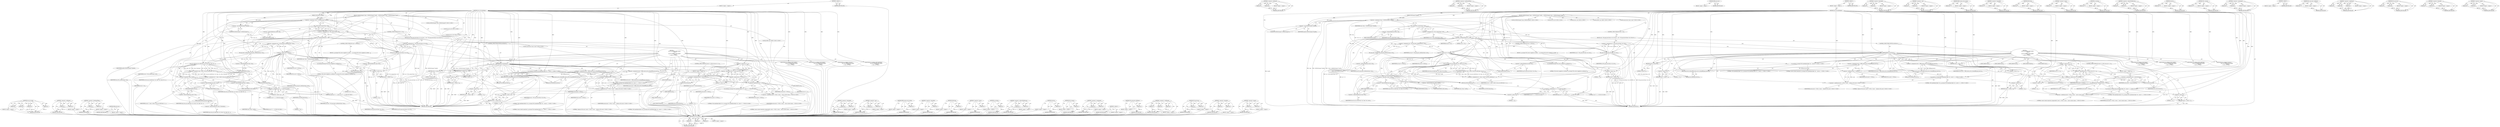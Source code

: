 digraph "&lt;operator&gt;.equals" {
vulnerable_259 [label=<(METHOD,irssi_ssl_verify)>];
vulnerable_260 [label=<(PARAM,p1)>];
vulnerable_261 [label=<(PARAM,p2)>];
vulnerable_262 [label=<(PARAM,p3)>];
vulnerable_263 [label=<(BLOCK,&lt;empty&gt;,&lt;empty&gt;)>];
vulnerable_264 [label=<(METHOD_RETURN,ANY)>];
vulnerable_241 [label=<(METHOD,&lt;operator&gt;.notEquals)>];
vulnerable_242 [label=<(PARAM,p1)>];
vulnerable_243 [label=<(PARAM,p2)>];
vulnerable_244 [label=<(BLOCK,&lt;empty&gt;,&lt;empty&gt;)>];
vulnerable_245 [label=<(METHOD_RETURN,ANY)>];
vulnerable_196 [label=<(METHOD,&lt;operator&gt;.lessEqualsThan)>];
vulnerable_197 [label=<(PARAM,p1)>];
vulnerable_198 [label=<(PARAM,p2)>];
vulnerable_199 [label=<(BLOCK,&lt;empty&gt;,&lt;empty&gt;)>];
vulnerable_200 [label=<(METHOD_RETURN,ANY)>];
vulnerable_218 [label=<(METHOD,ERR_get_error)>];
vulnerable_219 [label=<(BLOCK,&lt;empty&gt;,&lt;empty&gt;)>];
vulnerable_220 [label=<(METHOD_RETURN,ANY)>];
vulnerable_6 [label=<(METHOD,&lt;global&gt;)<SUB>1</SUB>>];
vulnerable_7 [label=<(BLOCK,&lt;empty&gt;,&lt;empty&gt;)<SUB>1</SUB>>];
vulnerable_8 [label=<(METHOD,irssi_ssl_handshake)<SUB>1</SUB>>];
vulnerable_9 [label=<(PARAM,GIOChannel *handle)<SUB>1</SUB>>];
vulnerable_10 [label=<(BLOCK,{
	GIOSSLChannel *chan = (GIOSSLChannel *)handl...,{
	GIOSSLChannel *chan = (GIOSSLChannel *)handl...)<SUB>2</SUB>>];
vulnerable_11 [label="<(LOCAL,GIOSSLChannel* chan: GIOSSLChannel*)<SUB>3</SUB>>"];
vulnerable_12 [label=<(&lt;operator&gt;.assignment,*chan = (GIOSSLChannel *)handle)<SUB>3</SUB>>];
vulnerable_13 [label=<(IDENTIFIER,chan,*chan = (GIOSSLChannel *)handle)<SUB>3</SUB>>];
vulnerable_14 [label=<(&lt;operator&gt;.cast,(GIOSSLChannel *)handle)<SUB>3</SUB>>];
vulnerable_15 [label=<(UNKNOWN,GIOSSLChannel *,GIOSSLChannel *)<SUB>3</SUB>>];
vulnerable_16 [label=<(IDENTIFIER,handle,(GIOSSLChannel *)handle)<SUB>3</SUB>>];
vulnerable_17 [label="<(LOCAL,int ret: int)<SUB>4</SUB>>"];
vulnerable_18 [label="<(LOCAL,int err: int)<SUB>4</SUB>>"];
vulnerable_19 [label="<(LOCAL,X509* cert: X509*)<SUB>5</SUB>>"];
vulnerable_20 [label="<(LOCAL,const char* errstr: char*)<SUB>6</SUB>>"];
vulnerable_21 [label=<(&lt;operator&gt;.assignment,ret = SSL_connect(chan-&gt;ssl))<SUB>8</SUB>>];
vulnerable_22 [label=<(IDENTIFIER,ret,ret = SSL_connect(chan-&gt;ssl))<SUB>8</SUB>>];
vulnerable_23 [label=<(SSL_connect,SSL_connect(chan-&gt;ssl))<SUB>8</SUB>>];
vulnerable_24 [label=<(&lt;operator&gt;.indirectFieldAccess,chan-&gt;ssl)<SUB>8</SUB>>];
vulnerable_25 [label=<(IDENTIFIER,chan,SSL_connect(chan-&gt;ssl))<SUB>8</SUB>>];
vulnerable_26 [label=<(FIELD_IDENTIFIER,ssl,ssl)<SUB>8</SUB>>];
vulnerable_27 [label=<(CONTROL_STRUCTURE,IF,if (ret &lt;= 0))<SUB>9</SUB>>];
vulnerable_28 [label=<(&lt;operator&gt;.lessEqualsThan,ret &lt;= 0)<SUB>9</SUB>>];
vulnerable_29 [label=<(IDENTIFIER,ret,ret &lt;= 0)<SUB>9</SUB>>];
vulnerable_30 [label=<(LITERAL,0,ret &lt;= 0)<SUB>9</SUB>>];
vulnerable_31 [label=<(BLOCK,{
		err = SSL_get_error(chan-&gt;ssl, ret);
		swit...,{
		err = SSL_get_error(chan-&gt;ssl, ret);
		swit...)<SUB>9</SUB>>];
vulnerable_32 [label=<(&lt;operator&gt;.assignment,err = SSL_get_error(chan-&gt;ssl, ret))<SUB>10</SUB>>];
vulnerable_33 [label=<(IDENTIFIER,err,err = SSL_get_error(chan-&gt;ssl, ret))<SUB>10</SUB>>];
vulnerable_34 [label=<(SSL_get_error,SSL_get_error(chan-&gt;ssl, ret))<SUB>10</SUB>>];
vulnerable_35 [label=<(&lt;operator&gt;.indirectFieldAccess,chan-&gt;ssl)<SUB>10</SUB>>];
vulnerable_36 [label=<(IDENTIFIER,chan,SSL_get_error(chan-&gt;ssl, ret))<SUB>10</SUB>>];
vulnerable_37 [label=<(FIELD_IDENTIFIER,ssl,ssl)<SUB>10</SUB>>];
vulnerable_38 [label=<(IDENTIFIER,ret,SSL_get_error(chan-&gt;ssl, ret))<SUB>10</SUB>>];
vulnerable_39 [label=<(CONTROL_STRUCTURE,SWITCH,switch(err))<SUB>11</SUB>>];
vulnerable_40 [label=<(IDENTIFIER,err,switch(err))<SUB>11</SUB>>];
vulnerable_41 [label="<(BLOCK,{
			case SSL_ERROR_WANT_READ:
				return 1;
		...,{
			case SSL_ERROR_WANT_READ:
				return 1;
		...)<SUB>11</SUB>>"];
vulnerable_42 [label=<(JUMP_TARGET,case)<SUB>12</SUB>>];
vulnerable_43 [label="<(IDENTIFIER,SSL_ERROR_WANT_READ,{
			case SSL_ERROR_WANT_READ:
				return 1;
		...)<SUB>12</SUB>>"];
vulnerable_44 [label=<(RETURN,return 1;,return 1;)<SUB>13</SUB>>];
vulnerable_45 [label=<(LITERAL,1,return 1;)<SUB>13</SUB>>];
vulnerable_46 [label=<(JUMP_TARGET,case)<SUB>14</SUB>>];
vulnerable_47 [label="<(IDENTIFIER,SSL_ERROR_WANT_WRITE,{
			case SSL_ERROR_WANT_READ:
				return 1;
		...)<SUB>14</SUB>>"];
vulnerable_48 [label=<(RETURN,return 3;,return 3;)<SUB>15</SUB>>];
vulnerable_49 [label=<(LITERAL,3,return 3;)<SUB>15</SUB>>];
vulnerable_50 [label=<(JUMP_TARGET,case)<SUB>16</SUB>>];
vulnerable_51 [label="<(IDENTIFIER,SSL_ERROR_ZERO_RETURN,{
			case SSL_ERROR_WANT_READ:
				return 1;
		...)<SUB>16</SUB>>"];
vulnerable_52 [label="<(g_warning,g_warning(&quot;SSL handshake failed: %s&quot;, &quot;server c...)<SUB>17</SUB>>"];
vulnerable_53 [label="<(LITERAL,&quot;SSL handshake failed: %s&quot;,g_warning(&quot;SSL handshake failed: %s&quot;, &quot;server c...)<SUB>17</SUB>>"];
vulnerable_54 [label="<(LITERAL,&quot;server closed connection&quot;,g_warning(&quot;SSL handshake failed: %s&quot;, &quot;server c...)<SUB>17</SUB>>"];
vulnerable_55 [label=<(RETURN,return -1;,return -1;)<SUB>18</SUB>>];
vulnerable_56 [label=<(&lt;operator&gt;.minus,-1)<SUB>18</SUB>>];
vulnerable_57 [label=<(LITERAL,1,-1)<SUB>18</SUB>>];
vulnerable_58 [label=<(JUMP_TARGET,case)<SUB>19</SUB>>];
vulnerable_59 [label="<(IDENTIFIER,SSL_ERROR_SYSCALL,{
			case SSL_ERROR_WANT_READ:
				return 1;
		...)<SUB>19</SUB>>"];
vulnerable_60 [label=<(&lt;operator&gt;.assignment,errstr = ERR_reason_error_string(ERR_get_error()))<SUB>20</SUB>>];
vulnerable_61 [label=<(IDENTIFIER,errstr,errstr = ERR_reason_error_string(ERR_get_error()))<SUB>20</SUB>>];
vulnerable_62 [label=<(ERR_reason_error_string,ERR_reason_error_string(ERR_get_error()))<SUB>20</SUB>>];
vulnerable_63 [label=<(ERR_get_error,ERR_get_error())<SUB>20</SUB>>];
vulnerable_64 [label=<(CONTROL_STRUCTURE,IF,if (errstr == NULL &amp;&amp; ret == -1))<SUB>21</SUB>>];
vulnerable_65 [label=<(&lt;operator&gt;.logicalAnd,errstr == NULL &amp;&amp; ret == -1)<SUB>21</SUB>>];
vulnerable_66 [label=<(&lt;operator&gt;.equals,errstr == NULL)<SUB>21</SUB>>];
vulnerable_67 [label=<(IDENTIFIER,errstr,errstr == NULL)<SUB>21</SUB>>];
vulnerable_68 [label=<(IDENTIFIER,NULL,errstr == NULL)<SUB>21</SUB>>];
vulnerable_69 [label=<(&lt;operator&gt;.equals,ret == -1)<SUB>21</SUB>>];
vulnerable_70 [label=<(IDENTIFIER,ret,ret == -1)<SUB>21</SUB>>];
vulnerable_71 [label=<(&lt;operator&gt;.minus,-1)<SUB>21</SUB>>];
vulnerable_72 [label=<(LITERAL,1,-1)<SUB>21</SUB>>];
vulnerable_73 [label=<(BLOCK,&lt;empty&gt;,&lt;empty&gt;)<SUB>22</SUB>>];
vulnerable_74 [label=<(&lt;operator&gt;.assignment,errstr = strerror(errno))<SUB>22</SUB>>];
vulnerable_75 [label=<(IDENTIFIER,errstr,errstr = strerror(errno))<SUB>22</SUB>>];
vulnerable_76 [label=<(strerror,strerror(errno))<SUB>22</SUB>>];
vulnerable_77 [label=<(IDENTIFIER,errno,strerror(errno))<SUB>22</SUB>>];
vulnerable_78 [label="<(g_warning,g_warning(&quot;SSL handshake failed: %s&quot;, errstr !=...)<SUB>23</SUB>>"];
vulnerable_79 [label="<(LITERAL,&quot;SSL handshake failed: %s&quot;,g_warning(&quot;SSL handshake failed: %s&quot;, errstr !=...)<SUB>23</SUB>>"];
vulnerable_80 [label="<(&lt;operator&gt;.conditional,errstr != NULL ? errstr : &quot;server closed connec...)<SUB>23</SUB>>"];
vulnerable_81 [label=<(&lt;operator&gt;.notEquals,errstr != NULL)<SUB>23</SUB>>];
vulnerable_82 [label=<(IDENTIFIER,errstr,errstr != NULL)<SUB>23</SUB>>];
vulnerable_83 [label=<(IDENTIFIER,NULL,errstr != NULL)<SUB>23</SUB>>];
vulnerable_84 [label="<(IDENTIFIER,errstr,errstr != NULL ? errstr : &quot;server closed connec...)<SUB>23</SUB>>"];
vulnerable_85 [label="<(LITERAL,&quot;server closed connection unexpectedly&quot;,errstr != NULL ? errstr : &quot;server closed connec...)<SUB>23</SUB>>"];
vulnerable_86 [label=<(RETURN,return -1;,return -1;)<SUB>24</SUB>>];
vulnerable_87 [label=<(&lt;operator&gt;.minus,-1)<SUB>24</SUB>>];
vulnerable_88 [label=<(LITERAL,1,-1)<SUB>24</SUB>>];
vulnerable_89 [label=<(JUMP_TARGET,default)<SUB>25</SUB>>];
vulnerable_90 [label=<(&lt;operator&gt;.assignment,errstr = ERR_reason_error_string(ERR_get_error()))<SUB>26</SUB>>];
vulnerable_91 [label=<(IDENTIFIER,errstr,errstr = ERR_reason_error_string(ERR_get_error()))<SUB>26</SUB>>];
vulnerable_92 [label=<(ERR_reason_error_string,ERR_reason_error_string(ERR_get_error()))<SUB>26</SUB>>];
vulnerable_93 [label=<(ERR_get_error,ERR_get_error())<SUB>26</SUB>>];
vulnerable_94 [label="<(g_warning,g_warning(&quot;SSL handshake failed: %s&quot;, errstr !=...)<SUB>27</SUB>>"];
vulnerable_95 [label="<(LITERAL,&quot;SSL handshake failed: %s&quot;,g_warning(&quot;SSL handshake failed: %s&quot;, errstr !=...)<SUB>27</SUB>>"];
vulnerable_96 [label="<(&lt;operator&gt;.conditional,errstr != NULL ? errstr : &quot;unknown SSL error&quot;)<SUB>27</SUB>>"];
vulnerable_97 [label=<(&lt;operator&gt;.notEquals,errstr != NULL)<SUB>27</SUB>>];
vulnerable_98 [label=<(IDENTIFIER,errstr,errstr != NULL)<SUB>27</SUB>>];
vulnerable_99 [label=<(IDENTIFIER,NULL,errstr != NULL)<SUB>27</SUB>>];
vulnerable_100 [label="<(IDENTIFIER,errstr,errstr != NULL ? errstr : &quot;unknown SSL error&quot;)<SUB>27</SUB>>"];
vulnerable_101 [label="<(LITERAL,&quot;unknown SSL error&quot;,errstr != NULL ? errstr : &quot;unknown SSL error&quot;)<SUB>27</SUB>>"];
vulnerable_102 [label=<(RETURN,return -1;,return -1;)<SUB>28</SUB>>];
vulnerable_103 [label=<(&lt;operator&gt;.minus,-1)<SUB>28</SUB>>];
vulnerable_104 [label=<(LITERAL,1,-1)<SUB>28</SUB>>];
vulnerable_105 [label=<(&lt;operator&gt;.assignment,cert = SSL_get_peer_certificate(chan-&gt;ssl))<SUB>32</SUB>>];
vulnerable_106 [label=<(IDENTIFIER,cert,cert = SSL_get_peer_certificate(chan-&gt;ssl))<SUB>32</SUB>>];
vulnerable_107 [label=<(SSL_get_peer_certificate,SSL_get_peer_certificate(chan-&gt;ssl))<SUB>32</SUB>>];
vulnerable_108 [label=<(&lt;operator&gt;.indirectFieldAccess,chan-&gt;ssl)<SUB>32</SUB>>];
vulnerable_109 [label=<(IDENTIFIER,chan,SSL_get_peer_certificate(chan-&gt;ssl))<SUB>32</SUB>>];
vulnerable_110 [label=<(FIELD_IDENTIFIER,ssl,ssl)<SUB>32</SUB>>];
vulnerable_111 [label=<(CONTROL_STRUCTURE,IF,if (cert == NULL))<SUB>33</SUB>>];
vulnerable_112 [label=<(&lt;operator&gt;.equals,cert == NULL)<SUB>33</SUB>>];
vulnerable_113 [label=<(IDENTIFIER,cert,cert == NULL)<SUB>33</SUB>>];
vulnerable_114 [label=<(IDENTIFIER,NULL,cert == NULL)<SUB>33</SUB>>];
vulnerable_115 [label=<(BLOCK,{
 		g_warning(&quot;SSL server supplied no certific...,{
 		g_warning(&quot;SSL server supplied no certific...)<SUB>33</SUB>>];
vulnerable_116 [label=<(g_warning,g_warning(&quot;SSL server supplied no certificate&quot;))<SUB>34</SUB>>];
vulnerable_117 [label=<(LITERAL,&quot;SSL server supplied no certificate&quot;,g_warning(&quot;SSL server supplied no certificate&quot;))<SUB>34</SUB>>];
vulnerable_118 [label=<(RETURN,return -1;,return -1;)<SUB>35</SUB>>];
vulnerable_119 [label=<(&lt;operator&gt;.minus,-1)<SUB>35</SUB>>];
vulnerable_120 [label=<(LITERAL,1,-1)<SUB>35</SUB>>];
vulnerable_121 [label=<(&lt;operator&gt;.assignment,ret = !chan-&gt;verify || irssi_ssl_verify(chan-&gt;s...)<SUB>37</SUB>>];
vulnerable_122 [label=<(IDENTIFIER,ret,ret = !chan-&gt;verify || irssi_ssl_verify(chan-&gt;s...)<SUB>37</SUB>>];
vulnerable_123 [label=<(&lt;operator&gt;.logicalOr,!chan-&gt;verify || irssi_ssl_verify(chan-&gt;ssl, ch...)<SUB>37</SUB>>];
vulnerable_124 [label=<(&lt;operator&gt;.logicalNot,!chan-&gt;verify)<SUB>37</SUB>>];
vulnerable_125 [label=<(&lt;operator&gt;.indirectFieldAccess,chan-&gt;verify)<SUB>37</SUB>>];
vulnerable_126 [label=<(IDENTIFIER,chan,!chan-&gt;verify)<SUB>37</SUB>>];
vulnerable_127 [label=<(FIELD_IDENTIFIER,verify,verify)<SUB>37</SUB>>];
vulnerable_128 [label=<(irssi_ssl_verify,irssi_ssl_verify(chan-&gt;ssl, chan-&gt;ctx, cert))<SUB>37</SUB>>];
vulnerable_129 [label=<(&lt;operator&gt;.indirectFieldAccess,chan-&gt;ssl)<SUB>37</SUB>>];
vulnerable_130 [label=<(IDENTIFIER,chan,irssi_ssl_verify(chan-&gt;ssl, chan-&gt;ctx, cert))<SUB>37</SUB>>];
vulnerable_131 [label=<(FIELD_IDENTIFIER,ssl,ssl)<SUB>37</SUB>>];
vulnerable_132 [label=<(&lt;operator&gt;.indirectFieldAccess,chan-&gt;ctx)<SUB>37</SUB>>];
vulnerable_133 [label=<(IDENTIFIER,chan,irssi_ssl_verify(chan-&gt;ssl, chan-&gt;ctx, cert))<SUB>37</SUB>>];
vulnerable_134 [label=<(FIELD_IDENTIFIER,ctx,ctx)<SUB>37</SUB>>];
vulnerable_135 [label=<(IDENTIFIER,cert,irssi_ssl_verify(chan-&gt;ssl, chan-&gt;ctx, cert))<SUB>37</SUB>>];
vulnerable_136 [label=<(X509_free,X509_free(cert))<SUB>38</SUB>>];
vulnerable_137 [label=<(IDENTIFIER,cert,X509_free(cert))<SUB>38</SUB>>];
vulnerable_138 [label="<(RETURN,return ret ? 0 : -1;,return ret ? 0 : -1;)<SUB>39</SUB>>"];
vulnerable_139 [label="<(&lt;operator&gt;.conditional,ret ? 0 : -1)<SUB>39</SUB>>"];
vulnerable_140 [label="<(IDENTIFIER,ret,ret ? 0 : -1)<SUB>39</SUB>>"];
vulnerable_141 [label="<(LITERAL,0,ret ? 0 : -1)<SUB>39</SUB>>"];
vulnerable_142 [label=<(&lt;operator&gt;.minus,-1)<SUB>39</SUB>>];
vulnerable_143 [label=<(LITERAL,1,-1)<SUB>39</SUB>>];
vulnerable_144 [label=<(METHOD_RETURN,int)<SUB>1</SUB>>];
vulnerable_146 [label=<(METHOD_RETURN,ANY)<SUB>1</SUB>>];
vulnerable_221 [label=<(METHOD,&lt;operator&gt;.logicalAnd)>];
vulnerable_222 [label=<(PARAM,p1)>];
vulnerable_223 [label=<(PARAM,p2)>];
vulnerable_224 [label=<(BLOCK,&lt;empty&gt;,&lt;empty&gt;)>];
vulnerable_225 [label=<(METHOD_RETURN,ANY)>];
vulnerable_182 [label=<(METHOD,&lt;operator&gt;.cast)>];
vulnerable_183 [label=<(PARAM,p1)>];
vulnerable_184 [label=<(PARAM,p2)>];
vulnerable_185 [label=<(BLOCK,&lt;empty&gt;,&lt;empty&gt;)>];
vulnerable_186 [label=<(METHOD_RETURN,ANY)>];
vulnerable_214 [label=<(METHOD,ERR_reason_error_string)>];
vulnerable_215 [label=<(PARAM,p1)>];
vulnerable_216 [label=<(BLOCK,&lt;empty&gt;,&lt;empty&gt;)>];
vulnerable_217 [label=<(METHOD_RETURN,ANY)>];
vulnerable_255 [label=<(METHOD,&lt;operator&gt;.logicalNot)>];
vulnerable_256 [label=<(PARAM,p1)>];
vulnerable_257 [label=<(BLOCK,&lt;empty&gt;,&lt;empty&gt;)>];
vulnerable_258 [label=<(METHOD_RETURN,ANY)>];
vulnerable_265 [label=<(METHOD,X509_free)>];
vulnerable_266 [label=<(PARAM,p1)>];
vulnerable_267 [label=<(BLOCK,&lt;empty&gt;,&lt;empty&gt;)>];
vulnerable_268 [label=<(METHOD_RETURN,ANY)>];
vulnerable_210 [label=<(METHOD,&lt;operator&gt;.minus)>];
vulnerable_211 [label=<(PARAM,p1)>];
vulnerable_212 [label=<(BLOCK,&lt;empty&gt;,&lt;empty&gt;)>];
vulnerable_213 [label=<(METHOD_RETURN,ANY)>];
vulnerable_206 [label=<(METHOD,g_warning)>];
vulnerable_207 [label=<(PARAM,p1)>];
vulnerable_208 [label=<(BLOCK,&lt;empty&gt;,&lt;empty&gt;)>];
vulnerable_209 [label=<(METHOD_RETURN,ANY)>];
vulnerable_191 [label=<(METHOD,&lt;operator&gt;.indirectFieldAccess)>];
vulnerable_192 [label=<(PARAM,p1)>];
vulnerable_193 [label=<(PARAM,p2)>];
vulnerable_194 [label=<(BLOCK,&lt;empty&gt;,&lt;empty&gt;)>];
vulnerable_195 [label=<(METHOD_RETURN,ANY)>];
vulnerable_231 [label=<(METHOD,strerror)>];
vulnerable_232 [label=<(PARAM,p1)>];
vulnerable_233 [label=<(BLOCK,&lt;empty&gt;,&lt;empty&gt;)>];
vulnerable_234 [label=<(METHOD_RETURN,ANY)>];
vulnerable_187 [label=<(METHOD,SSL_connect)>];
vulnerable_188 [label=<(PARAM,p1)>];
vulnerable_189 [label=<(BLOCK,&lt;empty&gt;,&lt;empty&gt;)>];
vulnerable_190 [label=<(METHOD_RETURN,ANY)>];
vulnerable_177 [label=<(METHOD,&lt;operator&gt;.assignment)>];
vulnerable_178 [label=<(PARAM,p1)>];
vulnerable_179 [label=<(PARAM,p2)>];
vulnerable_180 [label=<(BLOCK,&lt;empty&gt;,&lt;empty&gt;)>];
vulnerable_181 [label=<(METHOD_RETURN,ANY)>];
vulnerable_171 [label=<(METHOD,&lt;global&gt;)<SUB>1</SUB>>];
vulnerable_172 [label=<(BLOCK,&lt;empty&gt;,&lt;empty&gt;)>];
vulnerable_173 [label=<(METHOD_RETURN,ANY)>];
vulnerable_246 [label=<(METHOD,SSL_get_peer_certificate)>];
vulnerable_247 [label=<(PARAM,p1)>];
vulnerable_248 [label=<(BLOCK,&lt;empty&gt;,&lt;empty&gt;)>];
vulnerable_249 [label=<(METHOD_RETURN,ANY)>];
vulnerable_235 [label=<(METHOD,&lt;operator&gt;.conditional)>];
vulnerable_236 [label=<(PARAM,p1)>];
vulnerable_237 [label=<(PARAM,p2)>];
vulnerable_238 [label=<(PARAM,p3)>];
vulnerable_239 [label=<(BLOCK,&lt;empty&gt;,&lt;empty&gt;)>];
vulnerable_240 [label=<(METHOD_RETURN,ANY)>];
vulnerable_201 [label=<(METHOD,SSL_get_error)>];
vulnerable_202 [label=<(PARAM,p1)>];
vulnerable_203 [label=<(PARAM,p2)>];
vulnerable_204 [label=<(BLOCK,&lt;empty&gt;,&lt;empty&gt;)>];
vulnerable_205 [label=<(METHOD_RETURN,ANY)>];
vulnerable_250 [label=<(METHOD,&lt;operator&gt;.logicalOr)>];
vulnerable_251 [label=<(PARAM,p1)>];
vulnerable_252 [label=<(PARAM,p2)>];
vulnerable_253 [label=<(BLOCK,&lt;empty&gt;,&lt;empty&gt;)>];
vulnerable_254 [label=<(METHOD_RETURN,ANY)>];
vulnerable_226 [label=<(METHOD,&lt;operator&gt;.equals)>];
vulnerable_227 [label=<(PARAM,p1)>];
vulnerable_228 [label=<(PARAM,p2)>];
vulnerable_229 [label=<(BLOCK,&lt;empty&gt;,&lt;empty&gt;)>];
vulnerable_230 [label=<(METHOD_RETURN,ANY)>];
fixed_262 [label=<(METHOD,irssi_ssl_verify)>];
fixed_263 [label=<(PARAM,p1)>];
fixed_264 [label=<(PARAM,p2)>];
fixed_265 [label=<(PARAM,p3)>];
fixed_266 [label=<(PARAM,p4)>];
fixed_267 [label=<(BLOCK,&lt;empty&gt;,&lt;empty&gt;)>];
fixed_268 [label=<(METHOD_RETURN,ANY)>];
fixed_244 [label=<(METHOD,&lt;operator&gt;.notEquals)>];
fixed_245 [label=<(PARAM,p1)>];
fixed_246 [label=<(PARAM,p2)>];
fixed_247 [label=<(BLOCK,&lt;empty&gt;,&lt;empty&gt;)>];
fixed_248 [label=<(METHOD_RETURN,ANY)>];
fixed_199 [label=<(METHOD,&lt;operator&gt;.lessEqualsThan)>];
fixed_200 [label=<(PARAM,p1)>];
fixed_201 [label=<(PARAM,p2)>];
fixed_202 [label=<(BLOCK,&lt;empty&gt;,&lt;empty&gt;)>];
fixed_203 [label=<(METHOD_RETURN,ANY)>];
fixed_221 [label=<(METHOD,ERR_get_error)>];
fixed_222 [label=<(BLOCK,&lt;empty&gt;,&lt;empty&gt;)>];
fixed_223 [label=<(METHOD_RETURN,ANY)>];
fixed_6 [label=<(METHOD,&lt;global&gt;)<SUB>1</SUB>>];
fixed_7 [label=<(BLOCK,&lt;empty&gt;,&lt;empty&gt;)<SUB>1</SUB>>];
fixed_8 [label=<(METHOD,irssi_ssl_handshake)<SUB>1</SUB>>];
fixed_9 [label=<(PARAM,GIOChannel *handle)<SUB>1</SUB>>];
fixed_10 [label=<(BLOCK,{
	GIOSSLChannel *chan = (GIOSSLChannel *)handl...,{
	GIOSSLChannel *chan = (GIOSSLChannel *)handl...)<SUB>2</SUB>>];
fixed_11 [label="<(LOCAL,GIOSSLChannel* chan: GIOSSLChannel*)<SUB>3</SUB>>"];
fixed_12 [label=<(&lt;operator&gt;.assignment,*chan = (GIOSSLChannel *)handle)<SUB>3</SUB>>];
fixed_13 [label=<(IDENTIFIER,chan,*chan = (GIOSSLChannel *)handle)<SUB>3</SUB>>];
fixed_14 [label=<(&lt;operator&gt;.cast,(GIOSSLChannel *)handle)<SUB>3</SUB>>];
fixed_15 [label=<(UNKNOWN,GIOSSLChannel *,GIOSSLChannel *)<SUB>3</SUB>>];
fixed_16 [label=<(IDENTIFIER,handle,(GIOSSLChannel *)handle)<SUB>3</SUB>>];
fixed_17 [label="<(LOCAL,int ret: int)<SUB>4</SUB>>"];
fixed_18 [label="<(LOCAL,int err: int)<SUB>4</SUB>>"];
fixed_19 [label="<(LOCAL,X509* cert: X509*)<SUB>5</SUB>>"];
fixed_20 [label="<(LOCAL,const char* errstr: char*)<SUB>6</SUB>>"];
fixed_21 [label=<(&lt;operator&gt;.assignment,ret = SSL_connect(chan-&gt;ssl))<SUB>8</SUB>>];
fixed_22 [label=<(IDENTIFIER,ret,ret = SSL_connect(chan-&gt;ssl))<SUB>8</SUB>>];
fixed_23 [label=<(SSL_connect,SSL_connect(chan-&gt;ssl))<SUB>8</SUB>>];
fixed_24 [label=<(&lt;operator&gt;.indirectFieldAccess,chan-&gt;ssl)<SUB>8</SUB>>];
fixed_25 [label=<(IDENTIFIER,chan,SSL_connect(chan-&gt;ssl))<SUB>8</SUB>>];
fixed_26 [label=<(FIELD_IDENTIFIER,ssl,ssl)<SUB>8</SUB>>];
fixed_27 [label=<(CONTROL_STRUCTURE,IF,if (ret &lt;= 0))<SUB>9</SUB>>];
fixed_28 [label=<(&lt;operator&gt;.lessEqualsThan,ret &lt;= 0)<SUB>9</SUB>>];
fixed_29 [label=<(IDENTIFIER,ret,ret &lt;= 0)<SUB>9</SUB>>];
fixed_30 [label=<(LITERAL,0,ret &lt;= 0)<SUB>9</SUB>>];
fixed_31 [label=<(BLOCK,{
		err = SSL_get_error(chan-&gt;ssl, ret);
		swit...,{
		err = SSL_get_error(chan-&gt;ssl, ret);
		swit...)<SUB>9</SUB>>];
fixed_32 [label=<(&lt;operator&gt;.assignment,err = SSL_get_error(chan-&gt;ssl, ret))<SUB>10</SUB>>];
fixed_33 [label=<(IDENTIFIER,err,err = SSL_get_error(chan-&gt;ssl, ret))<SUB>10</SUB>>];
fixed_34 [label=<(SSL_get_error,SSL_get_error(chan-&gt;ssl, ret))<SUB>10</SUB>>];
fixed_35 [label=<(&lt;operator&gt;.indirectFieldAccess,chan-&gt;ssl)<SUB>10</SUB>>];
fixed_36 [label=<(IDENTIFIER,chan,SSL_get_error(chan-&gt;ssl, ret))<SUB>10</SUB>>];
fixed_37 [label=<(FIELD_IDENTIFIER,ssl,ssl)<SUB>10</SUB>>];
fixed_38 [label=<(IDENTIFIER,ret,SSL_get_error(chan-&gt;ssl, ret))<SUB>10</SUB>>];
fixed_39 [label=<(CONTROL_STRUCTURE,SWITCH,switch(err))<SUB>11</SUB>>];
fixed_40 [label=<(IDENTIFIER,err,switch(err))<SUB>11</SUB>>];
fixed_41 [label="<(BLOCK,{
			case SSL_ERROR_WANT_READ:
				return 1;
		...,{
			case SSL_ERROR_WANT_READ:
				return 1;
		...)<SUB>11</SUB>>"];
fixed_42 [label=<(JUMP_TARGET,case)<SUB>12</SUB>>];
fixed_43 [label="<(IDENTIFIER,SSL_ERROR_WANT_READ,{
			case SSL_ERROR_WANT_READ:
				return 1;
		...)<SUB>12</SUB>>"];
fixed_44 [label=<(RETURN,return 1;,return 1;)<SUB>13</SUB>>];
fixed_45 [label=<(LITERAL,1,return 1;)<SUB>13</SUB>>];
fixed_46 [label=<(JUMP_TARGET,case)<SUB>14</SUB>>];
fixed_47 [label="<(IDENTIFIER,SSL_ERROR_WANT_WRITE,{
			case SSL_ERROR_WANT_READ:
				return 1;
		...)<SUB>14</SUB>>"];
fixed_48 [label=<(RETURN,return 3;,return 3;)<SUB>15</SUB>>];
fixed_49 [label=<(LITERAL,3,return 3;)<SUB>15</SUB>>];
fixed_50 [label=<(JUMP_TARGET,case)<SUB>16</SUB>>];
fixed_51 [label="<(IDENTIFIER,SSL_ERROR_ZERO_RETURN,{
			case SSL_ERROR_WANT_READ:
				return 1;
		...)<SUB>16</SUB>>"];
fixed_52 [label="<(g_warning,g_warning(&quot;SSL handshake failed: %s&quot;, &quot;server c...)<SUB>17</SUB>>"];
fixed_53 [label="<(LITERAL,&quot;SSL handshake failed: %s&quot;,g_warning(&quot;SSL handshake failed: %s&quot;, &quot;server c...)<SUB>17</SUB>>"];
fixed_54 [label="<(LITERAL,&quot;server closed connection&quot;,g_warning(&quot;SSL handshake failed: %s&quot;, &quot;server c...)<SUB>17</SUB>>"];
fixed_55 [label=<(RETURN,return -1;,return -1;)<SUB>18</SUB>>];
fixed_56 [label=<(&lt;operator&gt;.minus,-1)<SUB>18</SUB>>];
fixed_57 [label=<(LITERAL,1,-1)<SUB>18</SUB>>];
fixed_58 [label=<(JUMP_TARGET,case)<SUB>19</SUB>>];
fixed_59 [label="<(IDENTIFIER,SSL_ERROR_SYSCALL,{
			case SSL_ERROR_WANT_READ:
				return 1;
		...)<SUB>19</SUB>>"];
fixed_60 [label=<(&lt;operator&gt;.assignment,errstr = ERR_reason_error_string(ERR_get_error()))<SUB>20</SUB>>];
fixed_61 [label=<(IDENTIFIER,errstr,errstr = ERR_reason_error_string(ERR_get_error()))<SUB>20</SUB>>];
fixed_62 [label=<(ERR_reason_error_string,ERR_reason_error_string(ERR_get_error()))<SUB>20</SUB>>];
fixed_63 [label=<(ERR_get_error,ERR_get_error())<SUB>20</SUB>>];
fixed_64 [label=<(CONTROL_STRUCTURE,IF,if (errstr == NULL &amp;&amp; ret == -1))<SUB>21</SUB>>];
fixed_65 [label=<(&lt;operator&gt;.logicalAnd,errstr == NULL &amp;&amp; ret == -1)<SUB>21</SUB>>];
fixed_66 [label=<(&lt;operator&gt;.equals,errstr == NULL)<SUB>21</SUB>>];
fixed_67 [label=<(IDENTIFIER,errstr,errstr == NULL)<SUB>21</SUB>>];
fixed_68 [label=<(IDENTIFIER,NULL,errstr == NULL)<SUB>21</SUB>>];
fixed_69 [label=<(&lt;operator&gt;.equals,ret == -1)<SUB>21</SUB>>];
fixed_70 [label=<(IDENTIFIER,ret,ret == -1)<SUB>21</SUB>>];
fixed_71 [label=<(&lt;operator&gt;.minus,-1)<SUB>21</SUB>>];
fixed_72 [label=<(LITERAL,1,-1)<SUB>21</SUB>>];
fixed_73 [label=<(BLOCK,&lt;empty&gt;,&lt;empty&gt;)<SUB>22</SUB>>];
fixed_74 [label=<(&lt;operator&gt;.assignment,errstr = strerror(errno))<SUB>22</SUB>>];
fixed_75 [label=<(IDENTIFIER,errstr,errstr = strerror(errno))<SUB>22</SUB>>];
fixed_76 [label=<(strerror,strerror(errno))<SUB>22</SUB>>];
fixed_77 [label=<(IDENTIFIER,errno,strerror(errno))<SUB>22</SUB>>];
fixed_78 [label="<(g_warning,g_warning(&quot;SSL handshake failed: %s&quot;, errstr !=...)<SUB>23</SUB>>"];
fixed_79 [label="<(LITERAL,&quot;SSL handshake failed: %s&quot;,g_warning(&quot;SSL handshake failed: %s&quot;, errstr !=...)<SUB>23</SUB>>"];
fixed_80 [label="<(&lt;operator&gt;.conditional,errstr != NULL ? errstr : &quot;server closed connec...)<SUB>23</SUB>>"];
fixed_81 [label=<(&lt;operator&gt;.notEquals,errstr != NULL)<SUB>23</SUB>>];
fixed_82 [label=<(IDENTIFIER,errstr,errstr != NULL)<SUB>23</SUB>>];
fixed_83 [label=<(IDENTIFIER,NULL,errstr != NULL)<SUB>23</SUB>>];
fixed_84 [label="<(IDENTIFIER,errstr,errstr != NULL ? errstr : &quot;server closed connec...)<SUB>23</SUB>>"];
fixed_85 [label="<(LITERAL,&quot;server closed connection unexpectedly&quot;,errstr != NULL ? errstr : &quot;server closed connec...)<SUB>23</SUB>>"];
fixed_86 [label=<(RETURN,return -1;,return -1;)<SUB>24</SUB>>];
fixed_87 [label=<(&lt;operator&gt;.minus,-1)<SUB>24</SUB>>];
fixed_88 [label=<(LITERAL,1,-1)<SUB>24</SUB>>];
fixed_89 [label=<(JUMP_TARGET,default)<SUB>25</SUB>>];
fixed_90 [label=<(&lt;operator&gt;.assignment,errstr = ERR_reason_error_string(ERR_get_error()))<SUB>26</SUB>>];
fixed_91 [label=<(IDENTIFIER,errstr,errstr = ERR_reason_error_string(ERR_get_error()))<SUB>26</SUB>>];
fixed_92 [label=<(ERR_reason_error_string,ERR_reason_error_string(ERR_get_error()))<SUB>26</SUB>>];
fixed_93 [label=<(ERR_get_error,ERR_get_error())<SUB>26</SUB>>];
fixed_94 [label="<(g_warning,g_warning(&quot;SSL handshake failed: %s&quot;, errstr !=...)<SUB>27</SUB>>"];
fixed_95 [label="<(LITERAL,&quot;SSL handshake failed: %s&quot;,g_warning(&quot;SSL handshake failed: %s&quot;, errstr !=...)<SUB>27</SUB>>"];
fixed_96 [label="<(&lt;operator&gt;.conditional,errstr != NULL ? errstr : &quot;unknown SSL error&quot;)<SUB>27</SUB>>"];
fixed_97 [label=<(&lt;operator&gt;.notEquals,errstr != NULL)<SUB>27</SUB>>];
fixed_98 [label=<(IDENTIFIER,errstr,errstr != NULL)<SUB>27</SUB>>];
fixed_99 [label=<(IDENTIFIER,NULL,errstr != NULL)<SUB>27</SUB>>];
fixed_100 [label="<(IDENTIFIER,errstr,errstr != NULL ? errstr : &quot;unknown SSL error&quot;)<SUB>27</SUB>>"];
fixed_101 [label="<(LITERAL,&quot;unknown SSL error&quot;,errstr != NULL ? errstr : &quot;unknown SSL error&quot;)<SUB>27</SUB>>"];
fixed_102 [label=<(RETURN,return -1;,return -1;)<SUB>28</SUB>>];
fixed_103 [label=<(&lt;operator&gt;.minus,-1)<SUB>28</SUB>>];
fixed_104 [label=<(LITERAL,1,-1)<SUB>28</SUB>>];
fixed_105 [label=<(&lt;operator&gt;.assignment,cert = SSL_get_peer_certificate(chan-&gt;ssl))<SUB>32</SUB>>];
fixed_106 [label=<(IDENTIFIER,cert,cert = SSL_get_peer_certificate(chan-&gt;ssl))<SUB>32</SUB>>];
fixed_107 [label=<(SSL_get_peer_certificate,SSL_get_peer_certificate(chan-&gt;ssl))<SUB>32</SUB>>];
fixed_108 [label=<(&lt;operator&gt;.indirectFieldAccess,chan-&gt;ssl)<SUB>32</SUB>>];
fixed_109 [label=<(IDENTIFIER,chan,SSL_get_peer_certificate(chan-&gt;ssl))<SUB>32</SUB>>];
fixed_110 [label=<(FIELD_IDENTIFIER,ssl,ssl)<SUB>32</SUB>>];
fixed_111 [label=<(CONTROL_STRUCTURE,IF,if (cert == NULL))<SUB>33</SUB>>];
fixed_112 [label=<(&lt;operator&gt;.equals,cert == NULL)<SUB>33</SUB>>];
fixed_113 [label=<(IDENTIFIER,cert,cert == NULL)<SUB>33</SUB>>];
fixed_114 [label=<(IDENTIFIER,NULL,cert == NULL)<SUB>33</SUB>>];
fixed_115 [label=<(BLOCK,{
 		g_warning(&quot;SSL server supplied no certific...,{
 		g_warning(&quot;SSL server supplied no certific...)<SUB>33</SUB>>];
fixed_116 [label=<(g_warning,g_warning(&quot;SSL server supplied no certificate&quot;))<SUB>34</SUB>>];
fixed_117 [label=<(LITERAL,&quot;SSL server supplied no certificate&quot;,g_warning(&quot;SSL server supplied no certificate&quot;))<SUB>34</SUB>>];
fixed_118 [label=<(RETURN,return -1;,return -1;)<SUB>35</SUB>>];
fixed_119 [label=<(&lt;operator&gt;.minus,-1)<SUB>35</SUB>>];
fixed_120 [label=<(LITERAL,1,-1)<SUB>35</SUB>>];
fixed_121 [label=<(&lt;operator&gt;.assignment,ret = !chan-&gt;verify || irssi_ssl_verify(chan-&gt;s...)<SUB>37</SUB>>];
fixed_122 [label=<(IDENTIFIER,ret,ret = !chan-&gt;verify || irssi_ssl_verify(chan-&gt;s...)<SUB>37</SUB>>];
fixed_123 [label=<(&lt;operator&gt;.logicalOr,!chan-&gt;verify || irssi_ssl_verify(chan-&gt;ssl, ch...)<SUB>37</SUB>>];
fixed_124 [label=<(&lt;operator&gt;.logicalNot,!chan-&gt;verify)<SUB>37</SUB>>];
fixed_125 [label=<(&lt;operator&gt;.indirectFieldAccess,chan-&gt;verify)<SUB>37</SUB>>];
fixed_126 [label=<(IDENTIFIER,chan,!chan-&gt;verify)<SUB>37</SUB>>];
fixed_127 [label=<(FIELD_IDENTIFIER,verify,verify)<SUB>37</SUB>>];
fixed_128 [label=<(irssi_ssl_verify,irssi_ssl_verify(chan-&gt;ssl, chan-&gt;ctx, chan-&gt;ho...)<SUB>37</SUB>>];
fixed_129 [label=<(&lt;operator&gt;.indirectFieldAccess,chan-&gt;ssl)<SUB>37</SUB>>];
fixed_130 [label=<(IDENTIFIER,chan,irssi_ssl_verify(chan-&gt;ssl, chan-&gt;ctx, chan-&gt;ho...)<SUB>37</SUB>>];
fixed_131 [label=<(FIELD_IDENTIFIER,ssl,ssl)<SUB>37</SUB>>];
fixed_132 [label=<(&lt;operator&gt;.indirectFieldAccess,chan-&gt;ctx)<SUB>37</SUB>>];
fixed_133 [label=<(IDENTIFIER,chan,irssi_ssl_verify(chan-&gt;ssl, chan-&gt;ctx, chan-&gt;ho...)<SUB>37</SUB>>];
fixed_134 [label=<(FIELD_IDENTIFIER,ctx,ctx)<SUB>37</SUB>>];
fixed_135 [label=<(&lt;operator&gt;.indirectFieldAccess,chan-&gt;hostname)<SUB>37</SUB>>];
fixed_136 [label=<(IDENTIFIER,chan,irssi_ssl_verify(chan-&gt;ssl, chan-&gt;ctx, chan-&gt;ho...)<SUB>37</SUB>>];
fixed_137 [label=<(FIELD_IDENTIFIER,hostname,hostname)<SUB>37</SUB>>];
fixed_138 [label=<(IDENTIFIER,cert,irssi_ssl_verify(chan-&gt;ssl, chan-&gt;ctx, chan-&gt;ho...)<SUB>37</SUB>>];
fixed_139 [label=<(X509_free,X509_free(cert))<SUB>38</SUB>>];
fixed_140 [label=<(IDENTIFIER,cert,X509_free(cert))<SUB>38</SUB>>];
fixed_141 [label="<(RETURN,return ret ? 0 : -1;,return ret ? 0 : -1;)<SUB>39</SUB>>"];
fixed_142 [label="<(&lt;operator&gt;.conditional,ret ? 0 : -1)<SUB>39</SUB>>"];
fixed_143 [label="<(IDENTIFIER,ret,ret ? 0 : -1)<SUB>39</SUB>>"];
fixed_144 [label="<(LITERAL,0,ret ? 0 : -1)<SUB>39</SUB>>"];
fixed_145 [label=<(&lt;operator&gt;.minus,-1)<SUB>39</SUB>>];
fixed_146 [label=<(LITERAL,1,-1)<SUB>39</SUB>>];
fixed_147 [label=<(METHOD_RETURN,int)<SUB>1</SUB>>];
fixed_149 [label=<(METHOD_RETURN,ANY)<SUB>1</SUB>>];
fixed_224 [label=<(METHOD,&lt;operator&gt;.logicalAnd)>];
fixed_225 [label=<(PARAM,p1)>];
fixed_226 [label=<(PARAM,p2)>];
fixed_227 [label=<(BLOCK,&lt;empty&gt;,&lt;empty&gt;)>];
fixed_228 [label=<(METHOD_RETURN,ANY)>];
fixed_185 [label=<(METHOD,&lt;operator&gt;.cast)>];
fixed_186 [label=<(PARAM,p1)>];
fixed_187 [label=<(PARAM,p2)>];
fixed_188 [label=<(BLOCK,&lt;empty&gt;,&lt;empty&gt;)>];
fixed_189 [label=<(METHOD_RETURN,ANY)>];
fixed_217 [label=<(METHOD,ERR_reason_error_string)>];
fixed_218 [label=<(PARAM,p1)>];
fixed_219 [label=<(BLOCK,&lt;empty&gt;,&lt;empty&gt;)>];
fixed_220 [label=<(METHOD_RETURN,ANY)>];
fixed_258 [label=<(METHOD,&lt;operator&gt;.logicalNot)>];
fixed_259 [label=<(PARAM,p1)>];
fixed_260 [label=<(BLOCK,&lt;empty&gt;,&lt;empty&gt;)>];
fixed_261 [label=<(METHOD_RETURN,ANY)>];
fixed_269 [label=<(METHOD,X509_free)>];
fixed_270 [label=<(PARAM,p1)>];
fixed_271 [label=<(BLOCK,&lt;empty&gt;,&lt;empty&gt;)>];
fixed_272 [label=<(METHOD_RETURN,ANY)>];
fixed_213 [label=<(METHOD,&lt;operator&gt;.minus)>];
fixed_214 [label=<(PARAM,p1)>];
fixed_215 [label=<(BLOCK,&lt;empty&gt;,&lt;empty&gt;)>];
fixed_216 [label=<(METHOD_RETURN,ANY)>];
fixed_209 [label=<(METHOD,g_warning)>];
fixed_210 [label=<(PARAM,p1)>];
fixed_211 [label=<(BLOCK,&lt;empty&gt;,&lt;empty&gt;)>];
fixed_212 [label=<(METHOD_RETURN,ANY)>];
fixed_194 [label=<(METHOD,&lt;operator&gt;.indirectFieldAccess)>];
fixed_195 [label=<(PARAM,p1)>];
fixed_196 [label=<(PARAM,p2)>];
fixed_197 [label=<(BLOCK,&lt;empty&gt;,&lt;empty&gt;)>];
fixed_198 [label=<(METHOD_RETURN,ANY)>];
fixed_234 [label=<(METHOD,strerror)>];
fixed_235 [label=<(PARAM,p1)>];
fixed_236 [label=<(BLOCK,&lt;empty&gt;,&lt;empty&gt;)>];
fixed_237 [label=<(METHOD_RETURN,ANY)>];
fixed_190 [label=<(METHOD,SSL_connect)>];
fixed_191 [label=<(PARAM,p1)>];
fixed_192 [label=<(BLOCK,&lt;empty&gt;,&lt;empty&gt;)>];
fixed_193 [label=<(METHOD_RETURN,ANY)>];
fixed_180 [label=<(METHOD,&lt;operator&gt;.assignment)>];
fixed_181 [label=<(PARAM,p1)>];
fixed_182 [label=<(PARAM,p2)>];
fixed_183 [label=<(BLOCK,&lt;empty&gt;,&lt;empty&gt;)>];
fixed_184 [label=<(METHOD_RETURN,ANY)>];
fixed_174 [label=<(METHOD,&lt;global&gt;)<SUB>1</SUB>>];
fixed_175 [label=<(BLOCK,&lt;empty&gt;,&lt;empty&gt;)>];
fixed_176 [label=<(METHOD_RETURN,ANY)>];
fixed_249 [label=<(METHOD,SSL_get_peer_certificate)>];
fixed_250 [label=<(PARAM,p1)>];
fixed_251 [label=<(BLOCK,&lt;empty&gt;,&lt;empty&gt;)>];
fixed_252 [label=<(METHOD_RETURN,ANY)>];
fixed_238 [label=<(METHOD,&lt;operator&gt;.conditional)>];
fixed_239 [label=<(PARAM,p1)>];
fixed_240 [label=<(PARAM,p2)>];
fixed_241 [label=<(PARAM,p3)>];
fixed_242 [label=<(BLOCK,&lt;empty&gt;,&lt;empty&gt;)>];
fixed_243 [label=<(METHOD_RETURN,ANY)>];
fixed_204 [label=<(METHOD,SSL_get_error)>];
fixed_205 [label=<(PARAM,p1)>];
fixed_206 [label=<(PARAM,p2)>];
fixed_207 [label=<(BLOCK,&lt;empty&gt;,&lt;empty&gt;)>];
fixed_208 [label=<(METHOD_RETURN,ANY)>];
fixed_253 [label=<(METHOD,&lt;operator&gt;.logicalOr)>];
fixed_254 [label=<(PARAM,p1)>];
fixed_255 [label=<(PARAM,p2)>];
fixed_256 [label=<(BLOCK,&lt;empty&gt;,&lt;empty&gt;)>];
fixed_257 [label=<(METHOD_RETURN,ANY)>];
fixed_229 [label=<(METHOD,&lt;operator&gt;.equals)>];
fixed_230 [label=<(PARAM,p1)>];
fixed_231 [label=<(PARAM,p2)>];
fixed_232 [label=<(BLOCK,&lt;empty&gt;,&lt;empty&gt;)>];
fixed_233 [label=<(METHOD_RETURN,ANY)>];
vulnerable_259 -> vulnerable_260  [key=0, label="AST: "];
vulnerable_259 -> vulnerable_260  [key=1, label="DDG: "];
vulnerable_259 -> vulnerable_263  [key=0, label="AST: "];
vulnerable_259 -> vulnerable_261  [key=0, label="AST: "];
vulnerable_259 -> vulnerable_261  [key=1, label="DDG: "];
vulnerable_259 -> vulnerable_264  [key=0, label="AST: "];
vulnerable_259 -> vulnerable_264  [key=1, label="CFG: "];
vulnerable_259 -> vulnerable_262  [key=0, label="AST: "];
vulnerable_259 -> vulnerable_262  [key=1, label="DDG: "];
vulnerable_260 -> vulnerable_264  [key=0, label="DDG: p1"];
vulnerable_261 -> vulnerable_264  [key=0, label="DDG: p2"];
vulnerable_262 -> vulnerable_264  [key=0, label="DDG: p3"];
vulnerable_241 -> vulnerable_242  [key=0, label="AST: "];
vulnerable_241 -> vulnerable_242  [key=1, label="DDG: "];
vulnerable_241 -> vulnerable_244  [key=0, label="AST: "];
vulnerable_241 -> vulnerable_243  [key=0, label="AST: "];
vulnerable_241 -> vulnerable_243  [key=1, label="DDG: "];
vulnerable_241 -> vulnerable_245  [key=0, label="AST: "];
vulnerable_241 -> vulnerable_245  [key=1, label="CFG: "];
vulnerable_242 -> vulnerable_245  [key=0, label="DDG: p1"];
vulnerable_243 -> vulnerable_245  [key=0, label="DDG: p2"];
vulnerable_196 -> vulnerable_197  [key=0, label="AST: "];
vulnerable_196 -> vulnerable_197  [key=1, label="DDG: "];
vulnerable_196 -> vulnerable_199  [key=0, label="AST: "];
vulnerable_196 -> vulnerable_198  [key=0, label="AST: "];
vulnerable_196 -> vulnerable_198  [key=1, label="DDG: "];
vulnerable_196 -> vulnerable_200  [key=0, label="AST: "];
vulnerable_196 -> vulnerable_200  [key=1, label="CFG: "];
vulnerable_197 -> vulnerable_200  [key=0, label="DDG: p1"];
vulnerable_198 -> vulnerable_200  [key=0, label="DDG: p2"];
vulnerable_218 -> vulnerable_219  [key=0, label="AST: "];
vulnerable_218 -> vulnerable_220  [key=0, label="AST: "];
vulnerable_218 -> vulnerable_220  [key=1, label="CFG: "];
vulnerable_6 -> vulnerable_7  [key=0, label="AST: "];
vulnerable_6 -> vulnerable_146  [key=0, label="AST: "];
vulnerable_6 -> vulnerable_146  [key=1, label="CFG: "];
vulnerable_7 -> vulnerable_8  [key=0, label="AST: "];
vulnerable_8 -> vulnerable_9  [key=0, label="AST: "];
vulnerable_8 -> vulnerable_9  [key=1, label="DDG: "];
vulnerable_8 -> vulnerable_10  [key=0, label="AST: "];
vulnerable_8 -> vulnerable_144  [key=0, label="AST: "];
vulnerable_8 -> vulnerable_15  [key=0, label="CFG: "];
vulnerable_8 -> vulnerable_12  [key=0, label="DDG: "];
vulnerable_8 -> vulnerable_136  [key=0, label="DDG: "];
vulnerable_8 -> vulnerable_139  [key=0, label="DDG: "];
vulnerable_8 -> vulnerable_14  [key=0, label="DDG: "];
vulnerable_8 -> vulnerable_28  [key=0, label="DDG: "];
vulnerable_8 -> vulnerable_112  [key=0, label="DDG: "];
vulnerable_8 -> vulnerable_40  [key=0, label="DDG: "];
vulnerable_8 -> vulnerable_116  [key=0, label="DDG: "];
vulnerable_8 -> vulnerable_128  [key=0, label="DDG: "];
vulnerable_8 -> vulnerable_142  [key=0, label="DDG: "];
vulnerable_8 -> vulnerable_34  [key=0, label="DDG: "];
vulnerable_8 -> vulnerable_43  [key=0, label="DDG: "];
vulnerable_8 -> vulnerable_44  [key=0, label="DDG: "];
vulnerable_8 -> vulnerable_47  [key=0, label="DDG: "];
vulnerable_8 -> vulnerable_48  [key=0, label="DDG: "];
vulnerable_8 -> vulnerable_51  [key=0, label="DDG: "];
vulnerable_8 -> vulnerable_59  [key=0, label="DDG: "];
vulnerable_8 -> vulnerable_119  [key=0, label="DDG: "];
vulnerable_8 -> vulnerable_45  [key=0, label="DDG: "];
vulnerable_8 -> vulnerable_49  [key=0, label="DDG: "];
vulnerable_8 -> vulnerable_52  [key=0, label="DDG: "];
vulnerable_8 -> vulnerable_78  [key=0, label="DDG: "];
vulnerable_8 -> vulnerable_94  [key=0, label="DDG: "];
vulnerable_8 -> vulnerable_56  [key=0, label="DDG: "];
vulnerable_8 -> vulnerable_62  [key=0, label="DDG: "];
vulnerable_8 -> vulnerable_80  [key=0, label="DDG: "];
vulnerable_8 -> vulnerable_87  [key=0, label="DDG: "];
vulnerable_8 -> vulnerable_92  [key=0, label="DDG: "];
vulnerable_8 -> vulnerable_96  [key=0, label="DDG: "];
vulnerable_8 -> vulnerable_103  [key=0, label="DDG: "];
vulnerable_8 -> vulnerable_66  [key=0, label="DDG: "];
vulnerable_8 -> vulnerable_69  [key=0, label="DDG: "];
vulnerable_8 -> vulnerable_81  [key=0, label="DDG: "];
vulnerable_8 -> vulnerable_97  [key=0, label="DDG: "];
vulnerable_8 -> vulnerable_71  [key=0, label="DDG: "];
vulnerable_8 -> vulnerable_76  [key=0, label="DDG: "];
vulnerable_9 -> vulnerable_12  [key=0, label="DDG: handle"];
vulnerable_9 -> vulnerable_14  [key=0, label="DDG: handle"];
vulnerable_10 -> vulnerable_11  [key=0, label="AST: "];
vulnerable_10 -> vulnerable_12  [key=0, label="AST: "];
vulnerable_10 -> vulnerable_17  [key=0, label="AST: "];
vulnerable_10 -> vulnerable_18  [key=0, label="AST: "];
vulnerable_10 -> vulnerable_19  [key=0, label="AST: "];
vulnerable_10 -> vulnerable_20  [key=0, label="AST: "];
vulnerable_10 -> vulnerable_21  [key=0, label="AST: "];
vulnerable_10 -> vulnerable_27  [key=0, label="AST: "];
vulnerable_10 -> vulnerable_105  [key=0, label="AST: "];
vulnerable_10 -> vulnerable_111  [key=0, label="AST: "];
vulnerable_10 -> vulnerable_121  [key=0, label="AST: "];
vulnerable_10 -> vulnerable_136  [key=0, label="AST: "];
vulnerable_10 -> vulnerable_138  [key=0, label="AST: "];
vulnerable_12 -> vulnerable_13  [key=0, label="AST: "];
vulnerable_12 -> vulnerable_14  [key=0, label="AST: "];
vulnerable_12 -> vulnerable_26  [key=0, label="CFG: "];
vulnerable_12 -> vulnerable_144  [key=0, label="DDG: chan"];
vulnerable_12 -> vulnerable_144  [key=1, label="DDG: (GIOSSLChannel *)handle"];
vulnerable_12 -> vulnerable_144  [key=2, label="DDG: *chan = (GIOSSLChannel *)handle"];
vulnerable_12 -> vulnerable_23  [key=0, label="DDG: chan"];
vulnerable_12 -> vulnerable_107  [key=0, label="DDG: chan"];
vulnerable_12 -> vulnerable_124  [key=0, label="DDG: chan"];
vulnerable_12 -> vulnerable_128  [key=0, label="DDG: chan"];
vulnerable_12 -> vulnerable_34  [key=0, label="DDG: chan"];
vulnerable_14 -> vulnerable_15  [key=0, label="AST: "];
vulnerable_14 -> vulnerable_16  [key=0, label="AST: "];
vulnerable_14 -> vulnerable_12  [key=0, label="CFG: "];
vulnerable_14 -> vulnerable_144  [key=0, label="DDG: handle"];
vulnerable_15 -> vulnerable_14  [key=0, label="CFG: "];
vulnerable_21 -> vulnerable_22  [key=0, label="AST: "];
vulnerable_21 -> vulnerable_23  [key=0, label="AST: "];
vulnerable_21 -> vulnerable_28  [key=0, label="CFG: "];
vulnerable_21 -> vulnerable_28  [key=1, label="DDG: ret"];
vulnerable_21 -> vulnerable_144  [key=0, label="DDG: SSL_connect(chan-&gt;ssl)"];
vulnerable_21 -> vulnerable_144  [key=1, label="DDG: ret = SSL_connect(chan-&gt;ssl)"];
vulnerable_23 -> vulnerable_24  [key=0, label="AST: "];
vulnerable_23 -> vulnerable_21  [key=0, label="CFG: "];
vulnerable_23 -> vulnerable_21  [key=1, label="DDG: chan-&gt;ssl"];
vulnerable_23 -> vulnerable_107  [key=0, label="DDG: chan-&gt;ssl"];
vulnerable_23 -> vulnerable_34  [key=0, label="DDG: chan-&gt;ssl"];
vulnerable_24 -> vulnerable_25  [key=0, label="AST: "];
vulnerable_24 -> vulnerable_26  [key=0, label="AST: "];
vulnerable_24 -> vulnerable_23  [key=0, label="CFG: "];
vulnerable_26 -> vulnerable_24  [key=0, label="CFG: "];
vulnerable_27 -> vulnerable_28  [key=0, label="AST: "];
vulnerable_27 -> vulnerable_31  [key=0, label="AST: "];
vulnerable_28 -> vulnerable_29  [key=0, label="AST: "];
vulnerable_28 -> vulnerable_30  [key=0, label="AST: "];
vulnerable_28 -> vulnerable_37  [key=0, label="CFG: "];
vulnerable_28 -> vulnerable_37  [key=1, label="CDG: "];
vulnerable_28 -> vulnerable_110  [key=0, label="CFG: "];
vulnerable_28 -> vulnerable_110  [key=1, label="CDG: "];
vulnerable_28 -> vulnerable_144  [key=0, label="DDG: ret &lt;= 0"];
vulnerable_28 -> vulnerable_34  [key=0, label="DDG: ret"];
vulnerable_28 -> vulnerable_34  [key=1, label="CDG: "];
vulnerable_28 -> vulnerable_107  [key=0, label="CDG: "];
vulnerable_28 -> vulnerable_40  [key=0, label="CDG: "];
vulnerable_28 -> vulnerable_112  [key=0, label="CDG: "];
vulnerable_28 -> vulnerable_35  [key=0, label="CDG: "];
vulnerable_28 -> vulnerable_108  [key=0, label="CDG: "];
vulnerable_28 -> vulnerable_32  [key=0, label="CDG: "];
vulnerable_28 -> vulnerable_105  [key=0, label="CDG: "];
vulnerable_31 -> vulnerable_32  [key=0, label="AST: "];
vulnerable_31 -> vulnerable_39  [key=0, label="AST: "];
vulnerable_32 -> vulnerable_33  [key=0, label="AST: "];
vulnerable_32 -> vulnerable_34  [key=0, label="AST: "];
vulnerable_32 -> vulnerable_40  [key=0, label="CFG: "];
vulnerable_32 -> vulnerable_144  [key=0, label="DDG: err"];
vulnerable_32 -> vulnerable_144  [key=1, label="DDG: SSL_get_error(chan-&gt;ssl, ret)"];
vulnerable_32 -> vulnerable_144  [key=2, label="DDG: err = SSL_get_error(chan-&gt;ssl, ret)"];
vulnerable_34 -> vulnerable_35  [key=0, label="AST: "];
vulnerable_34 -> vulnerable_38  [key=0, label="AST: "];
vulnerable_34 -> vulnerable_32  [key=0, label="CFG: "];
vulnerable_34 -> vulnerable_32  [key=1, label="DDG: chan-&gt;ssl"];
vulnerable_34 -> vulnerable_32  [key=2, label="DDG: ret"];
vulnerable_34 -> vulnerable_144  [key=0, label="DDG: chan-&gt;ssl"];
vulnerable_34 -> vulnerable_144  [key=1, label="DDG: ret"];
vulnerable_34 -> vulnerable_69  [key=0, label="DDG: ret"];
vulnerable_35 -> vulnerable_36  [key=0, label="AST: "];
vulnerable_35 -> vulnerable_37  [key=0, label="AST: "];
vulnerable_35 -> vulnerable_34  [key=0, label="CFG: "];
vulnerable_37 -> vulnerable_35  [key=0, label="CFG: "];
vulnerable_39 -> vulnerable_40  [key=0, label="AST: "];
vulnerable_39 -> vulnerable_41  [key=0, label="AST: "];
vulnerable_40 -> vulnerable_44  [key=0, label="CFG: "];
vulnerable_40 -> vulnerable_44  [key=1, label="CDG: "];
vulnerable_40 -> vulnerable_48  [key=0, label="CFG: "];
vulnerable_40 -> vulnerable_48  [key=1, label="CDG: "];
vulnerable_40 -> vulnerable_52  [key=0, label="CFG: "];
vulnerable_40 -> vulnerable_52  [key=1, label="CDG: "];
vulnerable_40 -> vulnerable_63  [key=0, label="CFG: "];
vulnerable_40 -> vulnerable_63  [key=1, label="CDG: "];
vulnerable_40 -> vulnerable_93  [key=0, label="CFG: "];
vulnerable_40 -> vulnerable_93  [key=1, label="CDG: "];
vulnerable_40 -> vulnerable_94  [key=0, label="CDG: "];
vulnerable_40 -> vulnerable_60  [key=0, label="CDG: "];
vulnerable_40 -> vulnerable_96  [key=0, label="CDG: "];
vulnerable_40 -> vulnerable_81  [key=0, label="CDG: "];
vulnerable_40 -> vulnerable_102  [key=0, label="CDG: "];
vulnerable_40 -> vulnerable_103  [key=0, label="CDG: "];
vulnerable_40 -> vulnerable_56  [key=0, label="CDG: "];
vulnerable_40 -> vulnerable_92  [key=0, label="CDG: "];
vulnerable_40 -> vulnerable_87  [key=0, label="CDG: "];
vulnerable_40 -> vulnerable_97  [key=0, label="CDG: "];
vulnerable_40 -> vulnerable_90  [key=0, label="CDG: "];
vulnerable_40 -> vulnerable_80  [key=0, label="CDG: "];
vulnerable_40 -> vulnerable_86  [key=0, label="CDG: "];
vulnerable_40 -> vulnerable_66  [key=0, label="CDG: "];
vulnerable_40 -> vulnerable_65  [key=0, label="CDG: "];
vulnerable_40 -> vulnerable_55  [key=0, label="CDG: "];
vulnerable_40 -> vulnerable_78  [key=0, label="CDG: "];
vulnerable_40 -> vulnerable_62  [key=0, label="CDG: "];
vulnerable_41 -> vulnerable_42  [key=0, label="AST: "];
vulnerable_41 -> vulnerable_43  [key=0, label="AST: "];
vulnerable_41 -> vulnerable_44  [key=0, label="AST: "];
vulnerable_41 -> vulnerable_46  [key=0, label="AST: "];
vulnerable_41 -> vulnerable_47  [key=0, label="AST: "];
vulnerable_41 -> vulnerable_48  [key=0, label="AST: "];
vulnerable_41 -> vulnerable_50  [key=0, label="AST: "];
vulnerable_41 -> vulnerable_51  [key=0, label="AST: "];
vulnerable_41 -> vulnerable_52  [key=0, label="AST: "];
vulnerable_41 -> vulnerable_55  [key=0, label="AST: "];
vulnerable_41 -> vulnerable_58  [key=0, label="AST: "];
vulnerable_41 -> vulnerable_59  [key=0, label="AST: "];
vulnerable_41 -> vulnerable_60  [key=0, label="AST: "];
vulnerable_41 -> vulnerable_64  [key=0, label="AST: "];
vulnerable_41 -> vulnerable_78  [key=0, label="AST: "];
vulnerable_41 -> vulnerable_86  [key=0, label="AST: "];
vulnerable_41 -> vulnerable_89  [key=0, label="AST: "];
vulnerable_41 -> vulnerable_90  [key=0, label="AST: "];
vulnerable_41 -> vulnerable_94  [key=0, label="AST: "];
vulnerable_41 -> vulnerable_102  [key=0, label="AST: "];
vulnerable_44 -> vulnerable_45  [key=0, label="AST: "];
vulnerable_44 -> vulnerable_144  [key=0, label="CFG: "];
vulnerable_44 -> vulnerable_144  [key=1, label="DDG: &lt;RET&gt;"];
vulnerable_45 -> vulnerable_44  [key=0, label="DDG: 1"];
vulnerable_48 -> vulnerable_49  [key=0, label="AST: "];
vulnerable_48 -> vulnerable_144  [key=0, label="CFG: "];
vulnerable_48 -> vulnerable_144  [key=1, label="DDG: &lt;RET&gt;"];
vulnerable_49 -> vulnerable_48  [key=0, label="DDG: 3"];
vulnerable_52 -> vulnerable_53  [key=0, label="AST: "];
vulnerable_52 -> vulnerable_54  [key=0, label="AST: "];
vulnerable_52 -> vulnerable_56  [key=0, label="CFG: "];
vulnerable_55 -> vulnerable_56  [key=0, label="AST: "];
vulnerable_55 -> vulnerable_144  [key=0, label="CFG: "];
vulnerable_55 -> vulnerable_144  [key=1, label="DDG: &lt;RET&gt;"];
vulnerable_56 -> vulnerable_57  [key=0, label="AST: "];
vulnerable_56 -> vulnerable_55  [key=0, label="CFG: "];
vulnerable_56 -> vulnerable_55  [key=1, label="DDG: -1"];
vulnerable_60 -> vulnerable_61  [key=0, label="AST: "];
vulnerable_60 -> vulnerable_62  [key=0, label="AST: "];
vulnerable_60 -> vulnerable_66  [key=0, label="CFG: "];
vulnerable_60 -> vulnerable_66  [key=1, label="DDG: errstr"];
vulnerable_62 -> vulnerable_63  [key=0, label="AST: "];
vulnerable_62 -> vulnerable_60  [key=0, label="CFG: "];
vulnerable_62 -> vulnerable_60  [key=1, label="DDG: ERR_get_error()"];
vulnerable_63 -> vulnerable_62  [key=0, label="CFG: "];
vulnerable_64 -> vulnerable_65  [key=0, label="AST: "];
vulnerable_64 -> vulnerable_73  [key=0, label="AST: "];
vulnerable_65 -> vulnerable_66  [key=0, label="AST: "];
vulnerable_65 -> vulnerable_69  [key=0, label="AST: "];
vulnerable_65 -> vulnerable_76  [key=0, label="CFG: "];
vulnerable_65 -> vulnerable_76  [key=1, label="CDG: "];
vulnerable_65 -> vulnerable_81  [key=0, label="CFG: "];
vulnerable_65 -> vulnerable_74  [key=0, label="CDG: "];
vulnerable_66 -> vulnerable_67  [key=0, label="AST: "];
vulnerable_66 -> vulnerable_68  [key=0, label="AST: "];
vulnerable_66 -> vulnerable_65  [key=0, label="CFG: "];
vulnerable_66 -> vulnerable_65  [key=1, label="DDG: errstr"];
vulnerable_66 -> vulnerable_65  [key=2, label="DDG: NULL"];
vulnerable_66 -> vulnerable_71  [key=0, label="CFG: "];
vulnerable_66 -> vulnerable_71  [key=1, label="CDG: "];
vulnerable_66 -> vulnerable_81  [key=0, label="DDG: errstr"];
vulnerable_66 -> vulnerable_81  [key=1, label="DDG: NULL"];
vulnerable_66 -> vulnerable_69  [key=0, label="CDG: "];
vulnerable_69 -> vulnerable_70  [key=0, label="AST: "];
vulnerable_69 -> vulnerable_71  [key=0, label="AST: "];
vulnerable_69 -> vulnerable_65  [key=0, label="CFG: "];
vulnerable_69 -> vulnerable_65  [key=1, label="DDG: ret"];
vulnerable_69 -> vulnerable_65  [key=2, label="DDG: -1"];
vulnerable_71 -> vulnerable_72  [key=0, label="AST: "];
vulnerable_71 -> vulnerable_69  [key=0, label="CFG: "];
vulnerable_71 -> vulnerable_69  [key=1, label="DDG: 1"];
vulnerable_73 -> vulnerable_74  [key=0, label="AST: "];
vulnerable_74 -> vulnerable_75  [key=0, label="AST: "];
vulnerable_74 -> vulnerable_76  [key=0, label="AST: "];
vulnerable_74 -> vulnerable_81  [key=0, label="CFG: "];
vulnerable_74 -> vulnerable_81  [key=1, label="DDG: errstr"];
vulnerable_76 -> vulnerable_77  [key=0, label="AST: "];
vulnerable_76 -> vulnerable_74  [key=0, label="CFG: "];
vulnerable_76 -> vulnerable_74  [key=1, label="DDG: errno"];
vulnerable_76 -> vulnerable_144  [key=0, label="DDG: errno"];
vulnerable_78 -> vulnerable_79  [key=0, label="AST: "];
vulnerable_78 -> vulnerable_80  [key=0, label="AST: "];
vulnerable_78 -> vulnerable_87  [key=0, label="CFG: "];
vulnerable_80 -> vulnerable_81  [key=0, label="AST: "];
vulnerable_80 -> vulnerable_84  [key=0, label="AST: "];
vulnerable_80 -> vulnerable_85  [key=0, label="AST: "];
vulnerable_80 -> vulnerable_78  [key=0, label="CFG: "];
vulnerable_81 -> vulnerable_82  [key=0, label="AST: "];
vulnerable_81 -> vulnerable_83  [key=0, label="AST: "];
vulnerable_81 -> vulnerable_80  [key=0, label="CFG: "];
vulnerable_81 -> vulnerable_80  [key=1, label="DDG: errstr"];
vulnerable_81 -> vulnerable_78  [key=0, label="DDG: errstr"];
vulnerable_86 -> vulnerable_87  [key=0, label="AST: "];
vulnerable_86 -> vulnerable_144  [key=0, label="CFG: "];
vulnerable_86 -> vulnerable_144  [key=1, label="DDG: &lt;RET&gt;"];
vulnerable_87 -> vulnerable_88  [key=0, label="AST: "];
vulnerable_87 -> vulnerable_86  [key=0, label="CFG: "];
vulnerable_87 -> vulnerable_86  [key=1, label="DDG: -1"];
vulnerable_90 -> vulnerable_91  [key=0, label="AST: "];
vulnerable_90 -> vulnerable_92  [key=0, label="AST: "];
vulnerable_90 -> vulnerable_97  [key=0, label="CFG: "];
vulnerable_90 -> vulnerable_97  [key=1, label="DDG: errstr"];
vulnerable_92 -> vulnerable_93  [key=0, label="AST: "];
vulnerable_92 -> vulnerable_90  [key=0, label="CFG: "];
vulnerable_92 -> vulnerable_90  [key=1, label="DDG: ERR_get_error()"];
vulnerable_93 -> vulnerable_92  [key=0, label="CFG: "];
vulnerable_94 -> vulnerable_95  [key=0, label="AST: "];
vulnerable_94 -> vulnerable_96  [key=0, label="AST: "];
vulnerable_94 -> vulnerable_103  [key=0, label="CFG: "];
vulnerable_96 -> vulnerable_97  [key=0, label="AST: "];
vulnerable_96 -> vulnerable_100  [key=0, label="AST: "];
vulnerable_96 -> vulnerable_101  [key=0, label="AST: "];
vulnerable_96 -> vulnerable_94  [key=0, label="CFG: "];
vulnerable_97 -> vulnerable_98  [key=0, label="AST: "];
vulnerable_97 -> vulnerable_99  [key=0, label="AST: "];
vulnerable_97 -> vulnerable_96  [key=0, label="CFG: "];
vulnerable_97 -> vulnerable_96  [key=1, label="DDG: errstr"];
vulnerable_97 -> vulnerable_94  [key=0, label="DDG: errstr"];
vulnerable_102 -> vulnerable_103  [key=0, label="AST: "];
vulnerable_102 -> vulnerable_144  [key=0, label="CFG: "];
vulnerable_102 -> vulnerable_144  [key=1, label="DDG: &lt;RET&gt;"];
vulnerable_103 -> vulnerable_104  [key=0, label="AST: "];
vulnerable_103 -> vulnerable_102  [key=0, label="CFG: "];
vulnerable_103 -> vulnerable_102  [key=1, label="DDG: -1"];
vulnerable_105 -> vulnerable_106  [key=0, label="AST: "];
vulnerable_105 -> vulnerable_107  [key=0, label="AST: "];
vulnerable_105 -> vulnerable_112  [key=0, label="CFG: "];
vulnerable_105 -> vulnerable_112  [key=1, label="DDG: cert"];
vulnerable_107 -> vulnerable_108  [key=0, label="AST: "];
vulnerable_107 -> vulnerable_105  [key=0, label="CFG: "];
vulnerable_107 -> vulnerable_105  [key=1, label="DDG: chan-&gt;ssl"];
vulnerable_107 -> vulnerable_128  [key=0, label="DDG: chan-&gt;ssl"];
vulnerable_108 -> vulnerable_109  [key=0, label="AST: "];
vulnerable_108 -> vulnerable_110  [key=0, label="AST: "];
vulnerable_108 -> vulnerable_107  [key=0, label="CFG: "];
vulnerable_110 -> vulnerable_108  [key=0, label="CFG: "];
vulnerable_111 -> vulnerable_112  [key=0, label="AST: "];
vulnerable_111 -> vulnerable_115  [key=0, label="AST: "];
vulnerable_112 -> vulnerable_113  [key=0, label="AST: "];
vulnerable_112 -> vulnerable_114  [key=0, label="AST: "];
vulnerable_112 -> vulnerable_116  [key=0, label="CFG: "];
vulnerable_112 -> vulnerable_116  [key=1, label="CDG: "];
vulnerable_112 -> vulnerable_127  [key=0, label="CFG: "];
vulnerable_112 -> vulnerable_127  [key=1, label="CDG: "];
vulnerable_112 -> vulnerable_136  [key=0, label="DDG: cert"];
vulnerable_112 -> vulnerable_136  [key=1, label="CDG: "];
vulnerable_112 -> vulnerable_128  [key=0, label="DDG: cert"];
vulnerable_112 -> vulnerable_119  [key=0, label="CDG: "];
vulnerable_112 -> vulnerable_121  [key=0, label="CDG: "];
vulnerable_112 -> vulnerable_138  [key=0, label="CDG: "];
vulnerable_112 -> vulnerable_118  [key=0, label="CDG: "];
vulnerable_112 -> vulnerable_139  [key=0, label="CDG: "];
vulnerable_112 -> vulnerable_123  [key=0, label="CDG: "];
vulnerable_112 -> vulnerable_124  [key=0, label="CDG: "];
vulnerable_112 -> vulnerable_125  [key=0, label="CDG: "];
vulnerable_112 -> vulnerable_142  [key=0, label="CDG: "];
vulnerable_115 -> vulnerable_116  [key=0, label="AST: "];
vulnerable_115 -> vulnerable_118  [key=0, label="AST: "];
vulnerable_116 -> vulnerable_117  [key=0, label="AST: "];
vulnerable_116 -> vulnerable_119  [key=0, label="CFG: "];
vulnerable_118 -> vulnerable_119  [key=0, label="AST: "];
vulnerable_118 -> vulnerable_144  [key=0, label="CFG: "];
vulnerable_118 -> vulnerable_144  [key=1, label="DDG: &lt;RET&gt;"];
vulnerable_119 -> vulnerable_120  [key=0, label="AST: "];
vulnerable_119 -> vulnerable_118  [key=0, label="CFG: "];
vulnerable_119 -> vulnerable_118  [key=1, label="DDG: -1"];
vulnerable_121 -> vulnerable_122  [key=0, label="AST: "];
vulnerable_121 -> vulnerable_123  [key=0, label="AST: "];
vulnerable_121 -> vulnerable_136  [key=0, label="CFG: "];
vulnerable_123 -> vulnerable_124  [key=0, label="AST: "];
vulnerable_123 -> vulnerable_128  [key=0, label="AST: "];
vulnerable_123 -> vulnerable_121  [key=0, label="CFG: "];
vulnerable_123 -> vulnerable_121  [key=1, label="DDG: !chan-&gt;verify"];
vulnerable_123 -> vulnerable_121  [key=2, label="DDG: irssi_ssl_verify(chan-&gt;ssl, chan-&gt;ctx, cert)"];
vulnerable_124 -> vulnerable_125  [key=0, label="AST: "];
vulnerable_124 -> vulnerable_123  [key=0, label="CFG: "];
vulnerable_124 -> vulnerable_123  [key=1, label="DDG: chan-&gt;verify"];
vulnerable_124 -> vulnerable_131  [key=0, label="CFG: "];
vulnerable_124 -> vulnerable_131  [key=1, label="CDG: "];
vulnerable_124 -> vulnerable_128  [key=0, label="CDG: "];
vulnerable_124 -> vulnerable_132  [key=0, label="CDG: "];
vulnerable_124 -> vulnerable_129  [key=0, label="CDG: "];
vulnerable_124 -> vulnerable_134  [key=0, label="CDG: "];
vulnerable_125 -> vulnerable_126  [key=0, label="AST: "];
vulnerable_125 -> vulnerable_127  [key=0, label="AST: "];
vulnerable_125 -> vulnerable_124  [key=0, label="CFG: "];
vulnerable_127 -> vulnerable_125  [key=0, label="CFG: "];
vulnerable_128 -> vulnerable_129  [key=0, label="AST: "];
vulnerable_128 -> vulnerable_132  [key=0, label="AST: "];
vulnerable_128 -> vulnerable_135  [key=0, label="AST: "];
vulnerable_128 -> vulnerable_123  [key=0, label="CFG: "];
vulnerable_128 -> vulnerable_123  [key=1, label="DDG: chan-&gt;ssl"];
vulnerable_128 -> vulnerable_123  [key=2, label="DDG: chan-&gt;ctx"];
vulnerable_128 -> vulnerable_123  [key=3, label="DDG: cert"];
vulnerable_128 -> vulnerable_136  [key=0, label="DDG: cert"];
vulnerable_129 -> vulnerable_130  [key=0, label="AST: "];
vulnerable_129 -> vulnerable_131  [key=0, label="AST: "];
vulnerable_129 -> vulnerable_134  [key=0, label="CFG: "];
vulnerable_131 -> vulnerable_129  [key=0, label="CFG: "];
vulnerable_132 -> vulnerable_133  [key=0, label="AST: "];
vulnerable_132 -> vulnerable_134  [key=0, label="AST: "];
vulnerable_132 -> vulnerable_128  [key=0, label="CFG: "];
vulnerable_134 -> vulnerable_132  [key=0, label="CFG: "];
vulnerable_136 -> vulnerable_137  [key=0, label="AST: "];
vulnerable_136 -> vulnerable_139  [key=0, label="CFG: "];
vulnerable_136 -> vulnerable_142  [key=0, label="CFG: "];
vulnerable_138 -> vulnerable_139  [key=0, label="AST: "];
vulnerable_138 -> vulnerable_144  [key=0, label="CFG: "];
vulnerable_138 -> vulnerable_144  [key=1, label="DDG: &lt;RET&gt;"];
vulnerable_139 -> vulnerable_140  [key=0, label="AST: "];
vulnerable_139 -> vulnerable_141  [key=0, label="AST: "];
vulnerable_139 -> vulnerable_142  [key=0, label="AST: "];
vulnerable_139 -> vulnerable_138  [key=0, label="CFG: "];
vulnerable_139 -> vulnerable_138  [key=1, label="DDG: ret ? 0 : -1"];
vulnerable_142 -> vulnerable_143  [key=0, label="AST: "];
vulnerable_142 -> vulnerable_139  [key=0, label="CFG: "];
vulnerable_142 -> vulnerable_139  [key=1, label="DDG: 1"];
vulnerable_221 -> vulnerable_222  [key=0, label="AST: "];
vulnerable_221 -> vulnerable_222  [key=1, label="DDG: "];
vulnerable_221 -> vulnerable_224  [key=0, label="AST: "];
vulnerable_221 -> vulnerable_223  [key=0, label="AST: "];
vulnerable_221 -> vulnerable_223  [key=1, label="DDG: "];
vulnerable_221 -> vulnerable_225  [key=0, label="AST: "];
vulnerable_221 -> vulnerable_225  [key=1, label="CFG: "];
vulnerable_222 -> vulnerable_225  [key=0, label="DDG: p1"];
vulnerable_223 -> vulnerable_225  [key=0, label="DDG: p2"];
vulnerable_182 -> vulnerable_183  [key=0, label="AST: "];
vulnerable_182 -> vulnerable_183  [key=1, label="DDG: "];
vulnerable_182 -> vulnerable_185  [key=0, label="AST: "];
vulnerable_182 -> vulnerable_184  [key=0, label="AST: "];
vulnerable_182 -> vulnerable_184  [key=1, label="DDG: "];
vulnerable_182 -> vulnerable_186  [key=0, label="AST: "];
vulnerable_182 -> vulnerable_186  [key=1, label="CFG: "];
vulnerable_183 -> vulnerable_186  [key=0, label="DDG: p1"];
vulnerable_184 -> vulnerable_186  [key=0, label="DDG: p2"];
vulnerable_214 -> vulnerable_215  [key=0, label="AST: "];
vulnerable_214 -> vulnerable_215  [key=1, label="DDG: "];
vulnerable_214 -> vulnerable_216  [key=0, label="AST: "];
vulnerable_214 -> vulnerable_217  [key=0, label="AST: "];
vulnerable_214 -> vulnerable_217  [key=1, label="CFG: "];
vulnerable_215 -> vulnerable_217  [key=0, label="DDG: p1"];
vulnerable_255 -> vulnerable_256  [key=0, label="AST: "];
vulnerable_255 -> vulnerable_256  [key=1, label="DDG: "];
vulnerable_255 -> vulnerable_257  [key=0, label="AST: "];
vulnerable_255 -> vulnerable_258  [key=0, label="AST: "];
vulnerable_255 -> vulnerable_258  [key=1, label="CFG: "];
vulnerable_256 -> vulnerable_258  [key=0, label="DDG: p1"];
vulnerable_265 -> vulnerable_266  [key=0, label="AST: "];
vulnerable_265 -> vulnerable_266  [key=1, label="DDG: "];
vulnerable_265 -> vulnerable_267  [key=0, label="AST: "];
vulnerable_265 -> vulnerable_268  [key=0, label="AST: "];
vulnerable_265 -> vulnerable_268  [key=1, label="CFG: "];
vulnerable_266 -> vulnerable_268  [key=0, label="DDG: p1"];
vulnerable_210 -> vulnerable_211  [key=0, label="AST: "];
vulnerable_210 -> vulnerable_211  [key=1, label="DDG: "];
vulnerable_210 -> vulnerable_212  [key=0, label="AST: "];
vulnerable_210 -> vulnerable_213  [key=0, label="AST: "];
vulnerable_210 -> vulnerable_213  [key=1, label="CFG: "];
vulnerable_211 -> vulnerable_213  [key=0, label="DDG: p1"];
vulnerable_206 -> vulnerable_207  [key=0, label="AST: "];
vulnerable_206 -> vulnerable_207  [key=1, label="DDG: "];
vulnerable_206 -> vulnerable_208  [key=0, label="AST: "];
vulnerable_206 -> vulnerable_209  [key=0, label="AST: "];
vulnerable_206 -> vulnerable_209  [key=1, label="CFG: "];
vulnerable_207 -> vulnerable_209  [key=0, label="DDG: p1"];
vulnerable_191 -> vulnerable_192  [key=0, label="AST: "];
vulnerable_191 -> vulnerable_192  [key=1, label="DDG: "];
vulnerable_191 -> vulnerable_194  [key=0, label="AST: "];
vulnerable_191 -> vulnerable_193  [key=0, label="AST: "];
vulnerable_191 -> vulnerable_193  [key=1, label="DDG: "];
vulnerable_191 -> vulnerable_195  [key=0, label="AST: "];
vulnerable_191 -> vulnerable_195  [key=1, label="CFG: "];
vulnerable_192 -> vulnerable_195  [key=0, label="DDG: p1"];
vulnerable_193 -> vulnerable_195  [key=0, label="DDG: p2"];
vulnerable_231 -> vulnerable_232  [key=0, label="AST: "];
vulnerable_231 -> vulnerable_232  [key=1, label="DDG: "];
vulnerable_231 -> vulnerable_233  [key=0, label="AST: "];
vulnerable_231 -> vulnerable_234  [key=0, label="AST: "];
vulnerable_231 -> vulnerable_234  [key=1, label="CFG: "];
vulnerable_232 -> vulnerable_234  [key=0, label="DDG: p1"];
vulnerable_187 -> vulnerable_188  [key=0, label="AST: "];
vulnerable_187 -> vulnerable_188  [key=1, label="DDG: "];
vulnerable_187 -> vulnerable_189  [key=0, label="AST: "];
vulnerable_187 -> vulnerable_190  [key=0, label="AST: "];
vulnerable_187 -> vulnerable_190  [key=1, label="CFG: "];
vulnerable_188 -> vulnerable_190  [key=0, label="DDG: p1"];
vulnerable_177 -> vulnerable_178  [key=0, label="AST: "];
vulnerable_177 -> vulnerable_178  [key=1, label="DDG: "];
vulnerable_177 -> vulnerable_180  [key=0, label="AST: "];
vulnerable_177 -> vulnerable_179  [key=0, label="AST: "];
vulnerable_177 -> vulnerable_179  [key=1, label="DDG: "];
vulnerable_177 -> vulnerable_181  [key=0, label="AST: "];
vulnerable_177 -> vulnerable_181  [key=1, label="CFG: "];
vulnerable_178 -> vulnerable_181  [key=0, label="DDG: p1"];
vulnerable_179 -> vulnerable_181  [key=0, label="DDG: p2"];
vulnerable_171 -> vulnerable_172  [key=0, label="AST: "];
vulnerable_171 -> vulnerable_173  [key=0, label="AST: "];
vulnerable_171 -> vulnerable_173  [key=1, label="CFG: "];
vulnerable_246 -> vulnerable_247  [key=0, label="AST: "];
vulnerable_246 -> vulnerable_247  [key=1, label="DDG: "];
vulnerable_246 -> vulnerable_248  [key=0, label="AST: "];
vulnerable_246 -> vulnerable_249  [key=0, label="AST: "];
vulnerable_246 -> vulnerable_249  [key=1, label="CFG: "];
vulnerable_247 -> vulnerable_249  [key=0, label="DDG: p1"];
vulnerable_235 -> vulnerable_236  [key=0, label="AST: "];
vulnerable_235 -> vulnerable_236  [key=1, label="DDG: "];
vulnerable_235 -> vulnerable_239  [key=0, label="AST: "];
vulnerable_235 -> vulnerable_237  [key=0, label="AST: "];
vulnerable_235 -> vulnerable_237  [key=1, label="DDG: "];
vulnerable_235 -> vulnerable_240  [key=0, label="AST: "];
vulnerable_235 -> vulnerable_240  [key=1, label="CFG: "];
vulnerable_235 -> vulnerable_238  [key=0, label="AST: "];
vulnerable_235 -> vulnerable_238  [key=1, label="DDG: "];
vulnerable_236 -> vulnerable_240  [key=0, label="DDG: p1"];
vulnerable_237 -> vulnerable_240  [key=0, label="DDG: p2"];
vulnerable_238 -> vulnerable_240  [key=0, label="DDG: p3"];
vulnerable_201 -> vulnerable_202  [key=0, label="AST: "];
vulnerable_201 -> vulnerable_202  [key=1, label="DDG: "];
vulnerable_201 -> vulnerable_204  [key=0, label="AST: "];
vulnerable_201 -> vulnerable_203  [key=0, label="AST: "];
vulnerable_201 -> vulnerable_203  [key=1, label="DDG: "];
vulnerable_201 -> vulnerable_205  [key=0, label="AST: "];
vulnerable_201 -> vulnerable_205  [key=1, label="CFG: "];
vulnerable_202 -> vulnerable_205  [key=0, label="DDG: p1"];
vulnerable_203 -> vulnerable_205  [key=0, label="DDG: p2"];
vulnerable_250 -> vulnerable_251  [key=0, label="AST: "];
vulnerable_250 -> vulnerable_251  [key=1, label="DDG: "];
vulnerable_250 -> vulnerable_253  [key=0, label="AST: "];
vulnerable_250 -> vulnerable_252  [key=0, label="AST: "];
vulnerable_250 -> vulnerable_252  [key=1, label="DDG: "];
vulnerable_250 -> vulnerable_254  [key=0, label="AST: "];
vulnerable_250 -> vulnerable_254  [key=1, label="CFG: "];
vulnerable_251 -> vulnerable_254  [key=0, label="DDG: p1"];
vulnerable_252 -> vulnerable_254  [key=0, label="DDG: p2"];
vulnerable_226 -> vulnerable_227  [key=0, label="AST: "];
vulnerable_226 -> vulnerable_227  [key=1, label="DDG: "];
vulnerable_226 -> vulnerable_229  [key=0, label="AST: "];
vulnerable_226 -> vulnerable_228  [key=0, label="AST: "];
vulnerable_226 -> vulnerable_228  [key=1, label="DDG: "];
vulnerable_226 -> vulnerable_230  [key=0, label="AST: "];
vulnerable_226 -> vulnerable_230  [key=1, label="CFG: "];
vulnerable_227 -> vulnerable_230  [key=0, label="DDG: p1"];
vulnerable_228 -> vulnerable_230  [key=0, label="DDG: p2"];
fixed_262 -> fixed_263  [key=0, label="AST: "];
fixed_262 -> fixed_263  [key=1, label="DDG: "];
fixed_262 -> fixed_267  [key=0, label="AST: "];
fixed_262 -> fixed_264  [key=0, label="AST: "];
fixed_262 -> fixed_264  [key=1, label="DDG: "];
fixed_262 -> fixed_268  [key=0, label="AST: "];
fixed_262 -> fixed_268  [key=1, label="CFG: "];
fixed_262 -> fixed_265  [key=0, label="AST: "];
fixed_262 -> fixed_265  [key=1, label="DDG: "];
fixed_262 -> fixed_266  [key=0, label="AST: "];
fixed_262 -> fixed_266  [key=1, label="DDG: "];
fixed_263 -> fixed_268  [key=0, label="DDG: p1"];
fixed_264 -> fixed_268  [key=0, label="DDG: p2"];
fixed_265 -> fixed_268  [key=0, label="DDG: p3"];
fixed_266 -> fixed_268  [key=0, label="DDG: p4"];
fixed_267 -> vulnerable_259  [key=0];
fixed_268 -> vulnerable_259  [key=0];
fixed_244 -> fixed_245  [key=0, label="AST: "];
fixed_244 -> fixed_245  [key=1, label="DDG: "];
fixed_244 -> fixed_247  [key=0, label="AST: "];
fixed_244 -> fixed_246  [key=0, label="AST: "];
fixed_244 -> fixed_246  [key=1, label="DDG: "];
fixed_244 -> fixed_248  [key=0, label="AST: "];
fixed_244 -> fixed_248  [key=1, label="CFG: "];
fixed_245 -> fixed_248  [key=0, label="DDG: p1"];
fixed_246 -> fixed_248  [key=0, label="DDG: p2"];
fixed_247 -> vulnerable_259  [key=0];
fixed_248 -> vulnerable_259  [key=0];
fixed_199 -> fixed_200  [key=0, label="AST: "];
fixed_199 -> fixed_200  [key=1, label="DDG: "];
fixed_199 -> fixed_202  [key=0, label="AST: "];
fixed_199 -> fixed_201  [key=0, label="AST: "];
fixed_199 -> fixed_201  [key=1, label="DDG: "];
fixed_199 -> fixed_203  [key=0, label="AST: "];
fixed_199 -> fixed_203  [key=1, label="CFG: "];
fixed_200 -> fixed_203  [key=0, label="DDG: p1"];
fixed_201 -> fixed_203  [key=0, label="DDG: p2"];
fixed_202 -> vulnerable_259  [key=0];
fixed_203 -> vulnerable_259  [key=0];
fixed_221 -> fixed_222  [key=0, label="AST: "];
fixed_221 -> fixed_223  [key=0, label="AST: "];
fixed_221 -> fixed_223  [key=1, label="CFG: "];
fixed_222 -> vulnerable_259  [key=0];
fixed_223 -> vulnerable_259  [key=0];
fixed_6 -> fixed_7  [key=0, label="AST: "];
fixed_6 -> fixed_149  [key=0, label="AST: "];
fixed_6 -> fixed_149  [key=1, label="CFG: "];
fixed_7 -> fixed_8  [key=0, label="AST: "];
fixed_8 -> fixed_9  [key=0, label="AST: "];
fixed_8 -> fixed_9  [key=1, label="DDG: "];
fixed_8 -> fixed_10  [key=0, label="AST: "];
fixed_8 -> fixed_147  [key=0, label="AST: "];
fixed_8 -> fixed_15  [key=0, label="CFG: "];
fixed_8 -> fixed_12  [key=0, label="DDG: "];
fixed_8 -> fixed_139  [key=0, label="DDG: "];
fixed_8 -> fixed_142  [key=0, label="DDG: "];
fixed_8 -> fixed_14  [key=0, label="DDG: "];
fixed_8 -> fixed_28  [key=0, label="DDG: "];
fixed_8 -> fixed_112  [key=0, label="DDG: "];
fixed_8 -> fixed_40  [key=0, label="DDG: "];
fixed_8 -> fixed_116  [key=0, label="DDG: "];
fixed_8 -> fixed_128  [key=0, label="DDG: "];
fixed_8 -> fixed_145  [key=0, label="DDG: "];
fixed_8 -> fixed_34  [key=0, label="DDG: "];
fixed_8 -> fixed_43  [key=0, label="DDG: "];
fixed_8 -> fixed_44  [key=0, label="DDG: "];
fixed_8 -> fixed_47  [key=0, label="DDG: "];
fixed_8 -> fixed_48  [key=0, label="DDG: "];
fixed_8 -> fixed_51  [key=0, label="DDG: "];
fixed_8 -> fixed_59  [key=0, label="DDG: "];
fixed_8 -> fixed_119  [key=0, label="DDG: "];
fixed_8 -> fixed_45  [key=0, label="DDG: "];
fixed_8 -> fixed_49  [key=0, label="DDG: "];
fixed_8 -> fixed_52  [key=0, label="DDG: "];
fixed_8 -> fixed_78  [key=0, label="DDG: "];
fixed_8 -> fixed_94  [key=0, label="DDG: "];
fixed_8 -> fixed_56  [key=0, label="DDG: "];
fixed_8 -> fixed_62  [key=0, label="DDG: "];
fixed_8 -> fixed_80  [key=0, label="DDG: "];
fixed_8 -> fixed_87  [key=0, label="DDG: "];
fixed_8 -> fixed_92  [key=0, label="DDG: "];
fixed_8 -> fixed_96  [key=0, label="DDG: "];
fixed_8 -> fixed_103  [key=0, label="DDG: "];
fixed_8 -> fixed_66  [key=0, label="DDG: "];
fixed_8 -> fixed_69  [key=0, label="DDG: "];
fixed_8 -> fixed_81  [key=0, label="DDG: "];
fixed_8 -> fixed_97  [key=0, label="DDG: "];
fixed_8 -> fixed_71  [key=0, label="DDG: "];
fixed_8 -> fixed_76  [key=0, label="DDG: "];
fixed_9 -> fixed_12  [key=0, label="DDG: handle"];
fixed_9 -> fixed_14  [key=0, label="DDG: handle"];
fixed_10 -> fixed_11  [key=0, label="AST: "];
fixed_10 -> fixed_12  [key=0, label="AST: "];
fixed_10 -> fixed_17  [key=0, label="AST: "];
fixed_10 -> fixed_18  [key=0, label="AST: "];
fixed_10 -> fixed_19  [key=0, label="AST: "];
fixed_10 -> fixed_20  [key=0, label="AST: "];
fixed_10 -> fixed_21  [key=0, label="AST: "];
fixed_10 -> fixed_27  [key=0, label="AST: "];
fixed_10 -> fixed_105  [key=0, label="AST: "];
fixed_10 -> fixed_111  [key=0, label="AST: "];
fixed_10 -> fixed_121  [key=0, label="AST: "];
fixed_10 -> fixed_139  [key=0, label="AST: "];
fixed_10 -> fixed_141  [key=0, label="AST: "];
fixed_11 -> vulnerable_259  [key=0];
fixed_12 -> fixed_13  [key=0, label="AST: "];
fixed_12 -> fixed_14  [key=0, label="AST: "];
fixed_12 -> fixed_26  [key=0, label="CFG: "];
fixed_12 -> fixed_147  [key=0, label="DDG: chan"];
fixed_12 -> fixed_147  [key=1, label="DDG: (GIOSSLChannel *)handle"];
fixed_12 -> fixed_147  [key=2, label="DDG: *chan = (GIOSSLChannel *)handle"];
fixed_12 -> fixed_23  [key=0, label="DDG: chan"];
fixed_12 -> fixed_107  [key=0, label="DDG: chan"];
fixed_12 -> fixed_124  [key=0, label="DDG: chan"];
fixed_12 -> fixed_128  [key=0, label="DDG: chan"];
fixed_12 -> fixed_34  [key=0, label="DDG: chan"];
fixed_13 -> vulnerable_259  [key=0];
fixed_14 -> fixed_15  [key=0, label="AST: "];
fixed_14 -> fixed_16  [key=0, label="AST: "];
fixed_14 -> fixed_12  [key=0, label="CFG: "];
fixed_14 -> fixed_147  [key=0, label="DDG: handle"];
fixed_15 -> fixed_14  [key=0, label="CFG: "];
fixed_16 -> vulnerable_259  [key=0];
fixed_17 -> vulnerable_259  [key=0];
fixed_18 -> vulnerable_259  [key=0];
fixed_19 -> vulnerable_259  [key=0];
fixed_20 -> vulnerable_259  [key=0];
fixed_21 -> fixed_22  [key=0, label="AST: "];
fixed_21 -> fixed_23  [key=0, label="AST: "];
fixed_21 -> fixed_28  [key=0, label="CFG: "];
fixed_21 -> fixed_28  [key=1, label="DDG: ret"];
fixed_21 -> fixed_147  [key=0, label="DDG: SSL_connect(chan-&gt;ssl)"];
fixed_21 -> fixed_147  [key=1, label="DDG: ret = SSL_connect(chan-&gt;ssl)"];
fixed_22 -> vulnerable_259  [key=0];
fixed_23 -> fixed_24  [key=0, label="AST: "];
fixed_23 -> fixed_21  [key=0, label="CFG: "];
fixed_23 -> fixed_21  [key=1, label="DDG: chan-&gt;ssl"];
fixed_23 -> fixed_107  [key=0, label="DDG: chan-&gt;ssl"];
fixed_23 -> fixed_34  [key=0, label="DDG: chan-&gt;ssl"];
fixed_24 -> fixed_25  [key=0, label="AST: "];
fixed_24 -> fixed_26  [key=0, label="AST: "];
fixed_24 -> fixed_23  [key=0, label="CFG: "];
fixed_25 -> vulnerable_259  [key=0];
fixed_26 -> fixed_24  [key=0, label="CFG: "];
fixed_27 -> fixed_28  [key=0, label="AST: "];
fixed_27 -> fixed_31  [key=0, label="AST: "];
fixed_28 -> fixed_29  [key=0, label="AST: "];
fixed_28 -> fixed_30  [key=0, label="AST: "];
fixed_28 -> fixed_37  [key=0, label="CFG: "];
fixed_28 -> fixed_37  [key=1, label="CDG: "];
fixed_28 -> fixed_110  [key=0, label="CFG: "];
fixed_28 -> fixed_110  [key=1, label="CDG: "];
fixed_28 -> fixed_147  [key=0, label="DDG: ret &lt;= 0"];
fixed_28 -> fixed_34  [key=0, label="DDG: ret"];
fixed_28 -> fixed_34  [key=1, label="CDG: "];
fixed_28 -> fixed_107  [key=0, label="CDG: "];
fixed_28 -> fixed_40  [key=0, label="CDG: "];
fixed_28 -> fixed_112  [key=0, label="CDG: "];
fixed_28 -> fixed_35  [key=0, label="CDG: "];
fixed_28 -> fixed_108  [key=0, label="CDG: "];
fixed_28 -> fixed_32  [key=0, label="CDG: "];
fixed_28 -> fixed_105  [key=0, label="CDG: "];
fixed_29 -> vulnerable_259  [key=0];
fixed_30 -> vulnerable_259  [key=0];
fixed_31 -> fixed_32  [key=0, label="AST: "];
fixed_31 -> fixed_39  [key=0, label="AST: "];
fixed_32 -> fixed_33  [key=0, label="AST: "];
fixed_32 -> fixed_34  [key=0, label="AST: "];
fixed_32 -> fixed_40  [key=0, label="CFG: "];
fixed_32 -> fixed_147  [key=0, label="DDG: err"];
fixed_32 -> fixed_147  [key=1, label="DDG: SSL_get_error(chan-&gt;ssl, ret)"];
fixed_32 -> fixed_147  [key=2, label="DDG: err = SSL_get_error(chan-&gt;ssl, ret)"];
fixed_33 -> vulnerable_259  [key=0];
fixed_34 -> fixed_35  [key=0, label="AST: "];
fixed_34 -> fixed_38  [key=0, label="AST: "];
fixed_34 -> fixed_32  [key=0, label="CFG: "];
fixed_34 -> fixed_32  [key=1, label="DDG: chan-&gt;ssl"];
fixed_34 -> fixed_32  [key=2, label="DDG: ret"];
fixed_34 -> fixed_147  [key=0, label="DDG: chan-&gt;ssl"];
fixed_34 -> fixed_147  [key=1, label="DDG: ret"];
fixed_34 -> fixed_69  [key=0, label="DDG: ret"];
fixed_35 -> fixed_36  [key=0, label="AST: "];
fixed_35 -> fixed_37  [key=0, label="AST: "];
fixed_35 -> fixed_34  [key=0, label="CFG: "];
fixed_36 -> vulnerable_259  [key=0];
fixed_37 -> fixed_35  [key=0, label="CFG: "];
fixed_38 -> vulnerable_259  [key=0];
fixed_39 -> fixed_40  [key=0, label="AST: "];
fixed_39 -> fixed_41  [key=0, label="AST: "];
fixed_40 -> fixed_44  [key=0, label="CFG: "];
fixed_40 -> fixed_44  [key=1, label="CDG: "];
fixed_40 -> fixed_48  [key=0, label="CFG: "];
fixed_40 -> fixed_48  [key=1, label="CDG: "];
fixed_40 -> fixed_52  [key=0, label="CFG: "];
fixed_40 -> fixed_52  [key=1, label="CDG: "];
fixed_40 -> fixed_63  [key=0, label="CFG: "];
fixed_40 -> fixed_63  [key=1, label="CDG: "];
fixed_40 -> fixed_93  [key=0, label="CFG: "];
fixed_40 -> fixed_93  [key=1, label="CDG: "];
fixed_40 -> fixed_94  [key=0, label="CDG: "];
fixed_40 -> fixed_60  [key=0, label="CDG: "];
fixed_40 -> fixed_96  [key=0, label="CDG: "];
fixed_40 -> fixed_81  [key=0, label="CDG: "];
fixed_40 -> fixed_102  [key=0, label="CDG: "];
fixed_40 -> fixed_103  [key=0, label="CDG: "];
fixed_40 -> fixed_56  [key=0, label="CDG: "];
fixed_40 -> fixed_92  [key=0, label="CDG: "];
fixed_40 -> fixed_87  [key=0, label="CDG: "];
fixed_40 -> fixed_97  [key=0, label="CDG: "];
fixed_40 -> fixed_90  [key=0, label="CDG: "];
fixed_40 -> fixed_80  [key=0, label="CDG: "];
fixed_40 -> fixed_86  [key=0, label="CDG: "];
fixed_40 -> fixed_66  [key=0, label="CDG: "];
fixed_40 -> fixed_65  [key=0, label="CDG: "];
fixed_40 -> fixed_55  [key=0, label="CDG: "];
fixed_40 -> fixed_78  [key=0, label="CDG: "];
fixed_40 -> fixed_62  [key=0, label="CDG: "];
fixed_41 -> fixed_42  [key=0, label="AST: "];
fixed_41 -> fixed_43  [key=0, label="AST: "];
fixed_41 -> fixed_44  [key=0, label="AST: "];
fixed_41 -> fixed_46  [key=0, label="AST: "];
fixed_41 -> fixed_47  [key=0, label="AST: "];
fixed_41 -> fixed_48  [key=0, label="AST: "];
fixed_41 -> fixed_50  [key=0, label="AST: "];
fixed_41 -> fixed_51  [key=0, label="AST: "];
fixed_41 -> fixed_52  [key=0, label="AST: "];
fixed_41 -> fixed_55  [key=0, label="AST: "];
fixed_41 -> fixed_58  [key=0, label="AST: "];
fixed_41 -> fixed_59  [key=0, label="AST: "];
fixed_41 -> fixed_60  [key=0, label="AST: "];
fixed_41 -> fixed_64  [key=0, label="AST: "];
fixed_41 -> fixed_78  [key=0, label="AST: "];
fixed_41 -> fixed_86  [key=0, label="AST: "];
fixed_41 -> fixed_89  [key=0, label="AST: "];
fixed_41 -> fixed_90  [key=0, label="AST: "];
fixed_41 -> fixed_94  [key=0, label="AST: "];
fixed_41 -> fixed_102  [key=0, label="AST: "];
fixed_42 -> vulnerable_259  [key=0];
fixed_43 -> vulnerable_259  [key=0];
fixed_44 -> fixed_45  [key=0, label="AST: "];
fixed_44 -> fixed_147  [key=0, label="CFG: "];
fixed_44 -> fixed_147  [key=1, label="DDG: &lt;RET&gt;"];
fixed_45 -> fixed_44  [key=0, label="DDG: 1"];
fixed_46 -> vulnerable_259  [key=0];
fixed_47 -> vulnerable_259  [key=0];
fixed_48 -> fixed_49  [key=0, label="AST: "];
fixed_48 -> fixed_147  [key=0, label="CFG: "];
fixed_48 -> fixed_147  [key=1, label="DDG: &lt;RET&gt;"];
fixed_49 -> fixed_48  [key=0, label="DDG: 3"];
fixed_50 -> vulnerable_259  [key=0];
fixed_51 -> vulnerable_259  [key=0];
fixed_52 -> fixed_53  [key=0, label="AST: "];
fixed_52 -> fixed_54  [key=0, label="AST: "];
fixed_52 -> fixed_56  [key=0, label="CFG: "];
fixed_53 -> vulnerable_259  [key=0];
fixed_54 -> vulnerable_259  [key=0];
fixed_55 -> fixed_56  [key=0, label="AST: "];
fixed_55 -> fixed_147  [key=0, label="CFG: "];
fixed_55 -> fixed_147  [key=1, label="DDG: &lt;RET&gt;"];
fixed_56 -> fixed_57  [key=0, label="AST: "];
fixed_56 -> fixed_55  [key=0, label="CFG: "];
fixed_56 -> fixed_55  [key=1, label="DDG: -1"];
fixed_57 -> vulnerable_259  [key=0];
fixed_58 -> vulnerable_259  [key=0];
fixed_59 -> vulnerable_259  [key=0];
fixed_60 -> fixed_61  [key=0, label="AST: "];
fixed_60 -> fixed_62  [key=0, label="AST: "];
fixed_60 -> fixed_66  [key=0, label="CFG: "];
fixed_60 -> fixed_66  [key=1, label="DDG: errstr"];
fixed_61 -> vulnerable_259  [key=0];
fixed_62 -> fixed_63  [key=0, label="AST: "];
fixed_62 -> fixed_60  [key=0, label="CFG: "];
fixed_62 -> fixed_60  [key=1, label="DDG: ERR_get_error()"];
fixed_63 -> fixed_62  [key=0, label="CFG: "];
fixed_64 -> fixed_65  [key=0, label="AST: "];
fixed_64 -> fixed_73  [key=0, label="AST: "];
fixed_65 -> fixed_66  [key=0, label="AST: "];
fixed_65 -> fixed_69  [key=0, label="AST: "];
fixed_65 -> fixed_76  [key=0, label="CFG: "];
fixed_65 -> fixed_76  [key=1, label="CDG: "];
fixed_65 -> fixed_81  [key=0, label="CFG: "];
fixed_65 -> fixed_74  [key=0, label="CDG: "];
fixed_66 -> fixed_67  [key=0, label="AST: "];
fixed_66 -> fixed_68  [key=0, label="AST: "];
fixed_66 -> fixed_65  [key=0, label="CFG: "];
fixed_66 -> fixed_65  [key=1, label="DDG: errstr"];
fixed_66 -> fixed_65  [key=2, label="DDG: NULL"];
fixed_66 -> fixed_71  [key=0, label="CFG: "];
fixed_66 -> fixed_71  [key=1, label="CDG: "];
fixed_66 -> fixed_81  [key=0, label="DDG: errstr"];
fixed_66 -> fixed_81  [key=1, label="DDG: NULL"];
fixed_66 -> fixed_69  [key=0, label="CDG: "];
fixed_67 -> vulnerable_259  [key=0];
fixed_68 -> vulnerable_259  [key=0];
fixed_69 -> fixed_70  [key=0, label="AST: "];
fixed_69 -> fixed_71  [key=0, label="AST: "];
fixed_69 -> fixed_65  [key=0, label="CFG: "];
fixed_69 -> fixed_65  [key=1, label="DDG: ret"];
fixed_69 -> fixed_65  [key=2, label="DDG: -1"];
fixed_70 -> vulnerable_259  [key=0];
fixed_71 -> fixed_72  [key=0, label="AST: "];
fixed_71 -> fixed_69  [key=0, label="CFG: "];
fixed_71 -> fixed_69  [key=1, label="DDG: 1"];
fixed_72 -> vulnerable_259  [key=0];
fixed_73 -> fixed_74  [key=0, label="AST: "];
fixed_74 -> fixed_75  [key=0, label="AST: "];
fixed_74 -> fixed_76  [key=0, label="AST: "];
fixed_74 -> fixed_81  [key=0, label="CFG: "];
fixed_74 -> fixed_81  [key=1, label="DDG: errstr"];
fixed_75 -> vulnerable_259  [key=0];
fixed_76 -> fixed_77  [key=0, label="AST: "];
fixed_76 -> fixed_74  [key=0, label="CFG: "];
fixed_76 -> fixed_74  [key=1, label="DDG: errno"];
fixed_76 -> fixed_147  [key=0, label="DDG: errno"];
fixed_77 -> vulnerable_259  [key=0];
fixed_78 -> fixed_79  [key=0, label="AST: "];
fixed_78 -> fixed_80  [key=0, label="AST: "];
fixed_78 -> fixed_87  [key=0, label="CFG: "];
fixed_79 -> vulnerable_259  [key=0];
fixed_80 -> fixed_81  [key=0, label="AST: "];
fixed_80 -> fixed_84  [key=0, label="AST: "];
fixed_80 -> fixed_85  [key=0, label="AST: "];
fixed_80 -> fixed_78  [key=0, label="CFG: "];
fixed_81 -> fixed_82  [key=0, label="AST: "];
fixed_81 -> fixed_83  [key=0, label="AST: "];
fixed_81 -> fixed_80  [key=0, label="CFG: "];
fixed_81 -> fixed_80  [key=1, label="DDG: errstr"];
fixed_81 -> fixed_78  [key=0, label="DDG: errstr"];
fixed_82 -> vulnerable_259  [key=0];
fixed_83 -> vulnerable_259  [key=0];
fixed_84 -> vulnerable_259  [key=0];
fixed_85 -> vulnerable_259  [key=0];
fixed_86 -> fixed_87  [key=0, label="AST: "];
fixed_86 -> fixed_147  [key=0, label="CFG: "];
fixed_86 -> fixed_147  [key=1, label="DDG: &lt;RET&gt;"];
fixed_87 -> fixed_88  [key=0, label="AST: "];
fixed_87 -> fixed_86  [key=0, label="CFG: "];
fixed_87 -> fixed_86  [key=1, label="DDG: -1"];
fixed_88 -> vulnerable_259  [key=0];
fixed_89 -> vulnerable_259  [key=0];
fixed_90 -> fixed_91  [key=0, label="AST: "];
fixed_90 -> fixed_92  [key=0, label="AST: "];
fixed_90 -> fixed_97  [key=0, label="CFG: "];
fixed_90 -> fixed_97  [key=1, label="DDG: errstr"];
fixed_91 -> vulnerable_259  [key=0];
fixed_92 -> fixed_93  [key=0, label="AST: "];
fixed_92 -> fixed_90  [key=0, label="CFG: "];
fixed_92 -> fixed_90  [key=1, label="DDG: ERR_get_error()"];
fixed_93 -> fixed_92  [key=0, label="CFG: "];
fixed_94 -> fixed_95  [key=0, label="AST: "];
fixed_94 -> fixed_96  [key=0, label="AST: "];
fixed_94 -> fixed_103  [key=0, label="CFG: "];
fixed_95 -> vulnerable_259  [key=0];
fixed_96 -> fixed_97  [key=0, label="AST: "];
fixed_96 -> fixed_100  [key=0, label="AST: "];
fixed_96 -> fixed_101  [key=0, label="AST: "];
fixed_96 -> fixed_94  [key=0, label="CFG: "];
fixed_97 -> fixed_98  [key=0, label="AST: "];
fixed_97 -> fixed_99  [key=0, label="AST: "];
fixed_97 -> fixed_96  [key=0, label="CFG: "];
fixed_97 -> fixed_96  [key=1, label="DDG: errstr"];
fixed_97 -> fixed_94  [key=0, label="DDG: errstr"];
fixed_98 -> vulnerable_259  [key=0];
fixed_99 -> vulnerable_259  [key=0];
fixed_100 -> vulnerable_259  [key=0];
fixed_101 -> vulnerable_259  [key=0];
fixed_102 -> fixed_103  [key=0, label="AST: "];
fixed_102 -> fixed_147  [key=0, label="CFG: "];
fixed_102 -> fixed_147  [key=1, label="DDG: &lt;RET&gt;"];
fixed_103 -> fixed_104  [key=0, label="AST: "];
fixed_103 -> fixed_102  [key=0, label="CFG: "];
fixed_103 -> fixed_102  [key=1, label="DDG: -1"];
fixed_104 -> vulnerable_259  [key=0];
fixed_105 -> fixed_106  [key=0, label="AST: "];
fixed_105 -> fixed_107  [key=0, label="AST: "];
fixed_105 -> fixed_112  [key=0, label="CFG: "];
fixed_105 -> fixed_112  [key=1, label="DDG: cert"];
fixed_106 -> vulnerable_259  [key=0];
fixed_107 -> fixed_108  [key=0, label="AST: "];
fixed_107 -> fixed_105  [key=0, label="CFG: "];
fixed_107 -> fixed_105  [key=1, label="DDG: chan-&gt;ssl"];
fixed_107 -> fixed_128  [key=0, label="DDG: chan-&gt;ssl"];
fixed_108 -> fixed_109  [key=0, label="AST: "];
fixed_108 -> fixed_110  [key=0, label="AST: "];
fixed_108 -> fixed_107  [key=0, label="CFG: "];
fixed_109 -> vulnerable_259  [key=0];
fixed_110 -> fixed_108  [key=0, label="CFG: "];
fixed_111 -> fixed_112  [key=0, label="AST: "];
fixed_111 -> fixed_115  [key=0, label="AST: "];
fixed_112 -> fixed_113  [key=0, label="AST: "];
fixed_112 -> fixed_114  [key=0, label="AST: "];
fixed_112 -> fixed_116  [key=0, label="CFG: "];
fixed_112 -> fixed_116  [key=1, label="CDG: "];
fixed_112 -> fixed_127  [key=0, label="CFG: "];
fixed_112 -> fixed_127  [key=1, label="CDG: "];
fixed_112 -> fixed_139  [key=0, label="DDG: cert"];
fixed_112 -> fixed_139  [key=1, label="CDG: "];
fixed_112 -> fixed_128  [key=0, label="DDG: cert"];
fixed_112 -> fixed_119  [key=0, label="CDG: "];
fixed_112 -> fixed_121  [key=0, label="CDG: "];
fixed_112 -> fixed_118  [key=0, label="CDG: "];
fixed_112 -> fixed_141  [key=0, label="CDG: "];
fixed_112 -> fixed_142  [key=0, label="CDG: "];
fixed_112 -> fixed_123  [key=0, label="CDG: "];
fixed_112 -> fixed_124  [key=0, label="CDG: "];
fixed_112 -> fixed_125  [key=0, label="CDG: "];
fixed_112 -> fixed_145  [key=0, label="CDG: "];
fixed_113 -> vulnerable_259  [key=0];
fixed_114 -> vulnerable_259  [key=0];
fixed_115 -> fixed_116  [key=0, label="AST: "];
fixed_115 -> fixed_118  [key=0, label="AST: "];
fixed_116 -> fixed_117  [key=0, label="AST: "];
fixed_116 -> fixed_119  [key=0, label="CFG: "];
fixed_117 -> vulnerable_259  [key=0];
fixed_118 -> fixed_119  [key=0, label="AST: "];
fixed_118 -> fixed_147  [key=0, label="CFG: "];
fixed_118 -> fixed_147  [key=1, label="DDG: &lt;RET&gt;"];
fixed_119 -> fixed_120  [key=0, label="AST: "];
fixed_119 -> fixed_118  [key=0, label="CFG: "];
fixed_119 -> fixed_118  [key=1, label="DDG: -1"];
fixed_120 -> vulnerable_259  [key=0];
fixed_121 -> fixed_122  [key=0, label="AST: "];
fixed_121 -> fixed_123  [key=0, label="AST: "];
fixed_121 -> fixed_139  [key=0, label="CFG: "];
fixed_122 -> vulnerable_259  [key=0];
fixed_123 -> fixed_124  [key=0, label="AST: "];
fixed_123 -> fixed_128  [key=0, label="AST: "];
fixed_123 -> fixed_121  [key=0, label="CFG: "];
fixed_123 -> fixed_121  [key=1, label="DDG: !chan-&gt;verify"];
fixed_123 -> fixed_121  [key=2, label="DDG: irssi_ssl_verify(chan-&gt;ssl, chan-&gt;ctx, chan-&gt;hostname, cert)"];
fixed_124 -> fixed_125  [key=0, label="AST: "];
fixed_124 -> fixed_123  [key=0, label="CFG: "];
fixed_124 -> fixed_123  [key=1, label="DDG: chan-&gt;verify"];
fixed_124 -> fixed_131  [key=0, label="CFG: "];
fixed_124 -> fixed_131  [key=1, label="CDG: "];
fixed_124 -> fixed_128  [key=0, label="CDG: "];
fixed_124 -> fixed_132  [key=0, label="CDG: "];
fixed_124 -> fixed_129  [key=0, label="CDG: "];
fixed_124 -> fixed_134  [key=0, label="CDG: "];
fixed_124 -> fixed_137  [key=0, label="CDG: "];
fixed_124 -> fixed_135  [key=0, label="CDG: "];
fixed_125 -> fixed_126  [key=0, label="AST: "];
fixed_125 -> fixed_127  [key=0, label="AST: "];
fixed_125 -> fixed_124  [key=0, label="CFG: "];
fixed_126 -> vulnerable_259  [key=0];
fixed_127 -> fixed_125  [key=0, label="CFG: "];
fixed_128 -> fixed_129  [key=0, label="AST: "];
fixed_128 -> fixed_132  [key=0, label="AST: "];
fixed_128 -> fixed_135  [key=0, label="AST: "];
fixed_128 -> fixed_138  [key=0, label="AST: "];
fixed_128 -> fixed_123  [key=0, label="CFG: "];
fixed_128 -> fixed_123  [key=1, label="DDG: chan-&gt;ssl"];
fixed_128 -> fixed_123  [key=2, label="DDG: chan-&gt;ctx"];
fixed_128 -> fixed_123  [key=3, label="DDG: chan-&gt;hostname"];
fixed_128 -> fixed_123  [key=4, label="DDG: cert"];
fixed_128 -> fixed_139  [key=0, label="DDG: cert"];
fixed_129 -> fixed_130  [key=0, label="AST: "];
fixed_129 -> fixed_131  [key=0, label="AST: "];
fixed_129 -> fixed_134  [key=0, label="CFG: "];
fixed_130 -> vulnerable_259  [key=0];
fixed_131 -> fixed_129  [key=0, label="CFG: "];
fixed_132 -> fixed_133  [key=0, label="AST: "];
fixed_132 -> fixed_134  [key=0, label="AST: "];
fixed_132 -> fixed_137  [key=0, label="CFG: "];
fixed_133 -> vulnerable_259  [key=0];
fixed_134 -> fixed_132  [key=0, label="CFG: "];
fixed_135 -> fixed_136  [key=0, label="AST: "];
fixed_135 -> fixed_137  [key=0, label="AST: "];
fixed_135 -> fixed_128  [key=0, label="CFG: "];
fixed_136 -> vulnerable_259  [key=0];
fixed_137 -> fixed_135  [key=0, label="CFG: "];
fixed_138 -> vulnerable_259  [key=0];
fixed_139 -> fixed_140  [key=0, label="AST: "];
fixed_139 -> fixed_142  [key=0, label="CFG: "];
fixed_139 -> fixed_145  [key=0, label="CFG: "];
fixed_140 -> vulnerable_259  [key=0];
fixed_141 -> fixed_142  [key=0, label="AST: "];
fixed_141 -> fixed_147  [key=0, label="CFG: "];
fixed_141 -> fixed_147  [key=1, label="DDG: &lt;RET&gt;"];
fixed_142 -> fixed_143  [key=0, label="AST: "];
fixed_142 -> fixed_144  [key=0, label="AST: "];
fixed_142 -> fixed_145  [key=0, label="AST: "];
fixed_142 -> fixed_141  [key=0, label="CFG: "];
fixed_142 -> fixed_141  [key=1, label="DDG: ret ? 0 : -1"];
fixed_143 -> vulnerable_259  [key=0];
fixed_144 -> vulnerable_259  [key=0];
fixed_145 -> fixed_146  [key=0, label="AST: "];
fixed_145 -> fixed_142  [key=0, label="CFG: "];
fixed_145 -> fixed_142  [key=1, label="DDG: 1"];
fixed_146 -> vulnerable_259  [key=0];
fixed_147 -> vulnerable_259  [key=0];
fixed_149 -> vulnerable_259  [key=0];
fixed_224 -> fixed_225  [key=0, label="AST: "];
fixed_224 -> fixed_225  [key=1, label="DDG: "];
fixed_224 -> fixed_227  [key=0, label="AST: "];
fixed_224 -> fixed_226  [key=0, label="AST: "];
fixed_224 -> fixed_226  [key=1, label="DDG: "];
fixed_224 -> fixed_228  [key=0, label="AST: "];
fixed_224 -> fixed_228  [key=1, label="CFG: "];
fixed_225 -> fixed_228  [key=0, label="DDG: p1"];
fixed_226 -> fixed_228  [key=0, label="DDG: p2"];
fixed_227 -> vulnerable_259  [key=0];
fixed_228 -> vulnerable_259  [key=0];
fixed_185 -> fixed_186  [key=0, label="AST: "];
fixed_185 -> fixed_186  [key=1, label="DDG: "];
fixed_185 -> fixed_188  [key=0, label="AST: "];
fixed_185 -> fixed_187  [key=0, label="AST: "];
fixed_185 -> fixed_187  [key=1, label="DDG: "];
fixed_185 -> fixed_189  [key=0, label="AST: "];
fixed_185 -> fixed_189  [key=1, label="CFG: "];
fixed_186 -> fixed_189  [key=0, label="DDG: p1"];
fixed_187 -> fixed_189  [key=0, label="DDG: p2"];
fixed_188 -> vulnerable_259  [key=0];
fixed_189 -> vulnerable_259  [key=0];
fixed_217 -> fixed_218  [key=0, label="AST: "];
fixed_217 -> fixed_218  [key=1, label="DDG: "];
fixed_217 -> fixed_219  [key=0, label="AST: "];
fixed_217 -> fixed_220  [key=0, label="AST: "];
fixed_217 -> fixed_220  [key=1, label="CFG: "];
fixed_218 -> fixed_220  [key=0, label="DDG: p1"];
fixed_219 -> vulnerable_259  [key=0];
fixed_220 -> vulnerable_259  [key=0];
fixed_258 -> fixed_259  [key=0, label="AST: "];
fixed_258 -> fixed_259  [key=1, label="DDG: "];
fixed_258 -> fixed_260  [key=0, label="AST: "];
fixed_258 -> fixed_261  [key=0, label="AST: "];
fixed_258 -> fixed_261  [key=1, label="CFG: "];
fixed_259 -> fixed_261  [key=0, label="DDG: p1"];
fixed_260 -> vulnerable_259  [key=0];
fixed_261 -> vulnerable_259  [key=0];
fixed_269 -> fixed_270  [key=0, label="AST: "];
fixed_269 -> fixed_270  [key=1, label="DDG: "];
fixed_269 -> fixed_271  [key=0, label="AST: "];
fixed_269 -> fixed_272  [key=0, label="AST: "];
fixed_269 -> fixed_272  [key=1, label="CFG: "];
fixed_270 -> fixed_272  [key=0, label="DDG: p1"];
fixed_271 -> vulnerable_259  [key=0];
fixed_272 -> vulnerable_259  [key=0];
fixed_213 -> fixed_214  [key=0, label="AST: "];
fixed_213 -> fixed_214  [key=1, label="DDG: "];
fixed_213 -> fixed_215  [key=0, label="AST: "];
fixed_213 -> fixed_216  [key=0, label="AST: "];
fixed_213 -> fixed_216  [key=1, label="CFG: "];
fixed_214 -> fixed_216  [key=0, label="DDG: p1"];
fixed_215 -> vulnerable_259  [key=0];
fixed_216 -> vulnerable_259  [key=0];
fixed_209 -> fixed_210  [key=0, label="AST: "];
fixed_209 -> fixed_210  [key=1, label="DDG: "];
fixed_209 -> fixed_211  [key=0, label="AST: "];
fixed_209 -> fixed_212  [key=0, label="AST: "];
fixed_209 -> fixed_212  [key=1, label="CFG: "];
fixed_210 -> fixed_212  [key=0, label="DDG: p1"];
fixed_211 -> vulnerable_259  [key=0];
fixed_212 -> vulnerable_259  [key=0];
fixed_194 -> fixed_195  [key=0, label="AST: "];
fixed_194 -> fixed_195  [key=1, label="DDG: "];
fixed_194 -> fixed_197  [key=0, label="AST: "];
fixed_194 -> fixed_196  [key=0, label="AST: "];
fixed_194 -> fixed_196  [key=1, label="DDG: "];
fixed_194 -> fixed_198  [key=0, label="AST: "];
fixed_194 -> fixed_198  [key=1, label="CFG: "];
fixed_195 -> fixed_198  [key=0, label="DDG: p1"];
fixed_196 -> fixed_198  [key=0, label="DDG: p2"];
fixed_197 -> vulnerable_259  [key=0];
fixed_198 -> vulnerable_259  [key=0];
fixed_234 -> fixed_235  [key=0, label="AST: "];
fixed_234 -> fixed_235  [key=1, label="DDG: "];
fixed_234 -> fixed_236  [key=0, label="AST: "];
fixed_234 -> fixed_237  [key=0, label="AST: "];
fixed_234 -> fixed_237  [key=1, label="CFG: "];
fixed_235 -> fixed_237  [key=0, label="DDG: p1"];
fixed_236 -> vulnerable_259  [key=0];
fixed_237 -> vulnerable_259  [key=0];
fixed_190 -> fixed_191  [key=0, label="AST: "];
fixed_190 -> fixed_191  [key=1, label="DDG: "];
fixed_190 -> fixed_192  [key=0, label="AST: "];
fixed_190 -> fixed_193  [key=0, label="AST: "];
fixed_190 -> fixed_193  [key=1, label="CFG: "];
fixed_191 -> fixed_193  [key=0, label="DDG: p1"];
fixed_192 -> vulnerable_259  [key=0];
fixed_193 -> vulnerable_259  [key=0];
fixed_180 -> fixed_181  [key=0, label="AST: "];
fixed_180 -> fixed_181  [key=1, label="DDG: "];
fixed_180 -> fixed_183  [key=0, label="AST: "];
fixed_180 -> fixed_182  [key=0, label="AST: "];
fixed_180 -> fixed_182  [key=1, label="DDG: "];
fixed_180 -> fixed_184  [key=0, label="AST: "];
fixed_180 -> fixed_184  [key=1, label="CFG: "];
fixed_181 -> fixed_184  [key=0, label="DDG: p1"];
fixed_182 -> fixed_184  [key=0, label="DDG: p2"];
fixed_183 -> vulnerable_259  [key=0];
fixed_184 -> vulnerable_259  [key=0];
fixed_174 -> fixed_175  [key=0, label="AST: "];
fixed_174 -> fixed_176  [key=0, label="AST: "];
fixed_174 -> fixed_176  [key=1, label="CFG: "];
fixed_175 -> vulnerable_259  [key=0];
fixed_176 -> vulnerable_259  [key=0];
fixed_249 -> fixed_250  [key=0, label="AST: "];
fixed_249 -> fixed_250  [key=1, label="DDG: "];
fixed_249 -> fixed_251  [key=0, label="AST: "];
fixed_249 -> fixed_252  [key=0, label="AST: "];
fixed_249 -> fixed_252  [key=1, label="CFG: "];
fixed_250 -> fixed_252  [key=0, label="DDG: p1"];
fixed_251 -> vulnerable_259  [key=0];
fixed_252 -> vulnerable_259  [key=0];
fixed_238 -> fixed_239  [key=0, label="AST: "];
fixed_238 -> fixed_239  [key=1, label="DDG: "];
fixed_238 -> fixed_242  [key=0, label="AST: "];
fixed_238 -> fixed_240  [key=0, label="AST: "];
fixed_238 -> fixed_240  [key=1, label="DDG: "];
fixed_238 -> fixed_243  [key=0, label="AST: "];
fixed_238 -> fixed_243  [key=1, label="CFG: "];
fixed_238 -> fixed_241  [key=0, label="AST: "];
fixed_238 -> fixed_241  [key=1, label="DDG: "];
fixed_239 -> fixed_243  [key=0, label="DDG: p1"];
fixed_240 -> fixed_243  [key=0, label="DDG: p2"];
fixed_241 -> fixed_243  [key=0, label="DDG: p3"];
fixed_242 -> vulnerable_259  [key=0];
fixed_243 -> vulnerable_259  [key=0];
fixed_204 -> fixed_205  [key=0, label="AST: "];
fixed_204 -> fixed_205  [key=1, label="DDG: "];
fixed_204 -> fixed_207  [key=0, label="AST: "];
fixed_204 -> fixed_206  [key=0, label="AST: "];
fixed_204 -> fixed_206  [key=1, label="DDG: "];
fixed_204 -> fixed_208  [key=0, label="AST: "];
fixed_204 -> fixed_208  [key=1, label="CFG: "];
fixed_205 -> fixed_208  [key=0, label="DDG: p1"];
fixed_206 -> fixed_208  [key=0, label="DDG: p2"];
fixed_207 -> vulnerable_259  [key=0];
fixed_208 -> vulnerable_259  [key=0];
fixed_253 -> fixed_254  [key=0, label="AST: "];
fixed_253 -> fixed_254  [key=1, label="DDG: "];
fixed_253 -> fixed_256  [key=0, label="AST: "];
fixed_253 -> fixed_255  [key=0, label="AST: "];
fixed_253 -> fixed_255  [key=1, label="DDG: "];
fixed_253 -> fixed_257  [key=0, label="AST: "];
fixed_253 -> fixed_257  [key=1, label="CFG: "];
fixed_254 -> fixed_257  [key=0, label="DDG: p1"];
fixed_255 -> fixed_257  [key=0, label="DDG: p2"];
fixed_256 -> vulnerable_259  [key=0];
fixed_257 -> vulnerable_259  [key=0];
fixed_229 -> fixed_230  [key=0, label="AST: "];
fixed_229 -> fixed_230  [key=1, label="DDG: "];
fixed_229 -> fixed_232  [key=0, label="AST: "];
fixed_229 -> fixed_231  [key=0, label="AST: "];
fixed_229 -> fixed_231  [key=1, label="DDG: "];
fixed_229 -> fixed_233  [key=0, label="AST: "];
fixed_229 -> fixed_233  [key=1, label="CFG: "];
fixed_230 -> fixed_233  [key=0, label="DDG: p1"];
fixed_231 -> fixed_233  [key=0, label="DDG: p2"];
fixed_232 -> vulnerable_259  [key=0];
fixed_233 -> vulnerable_259  [key=0];
}
